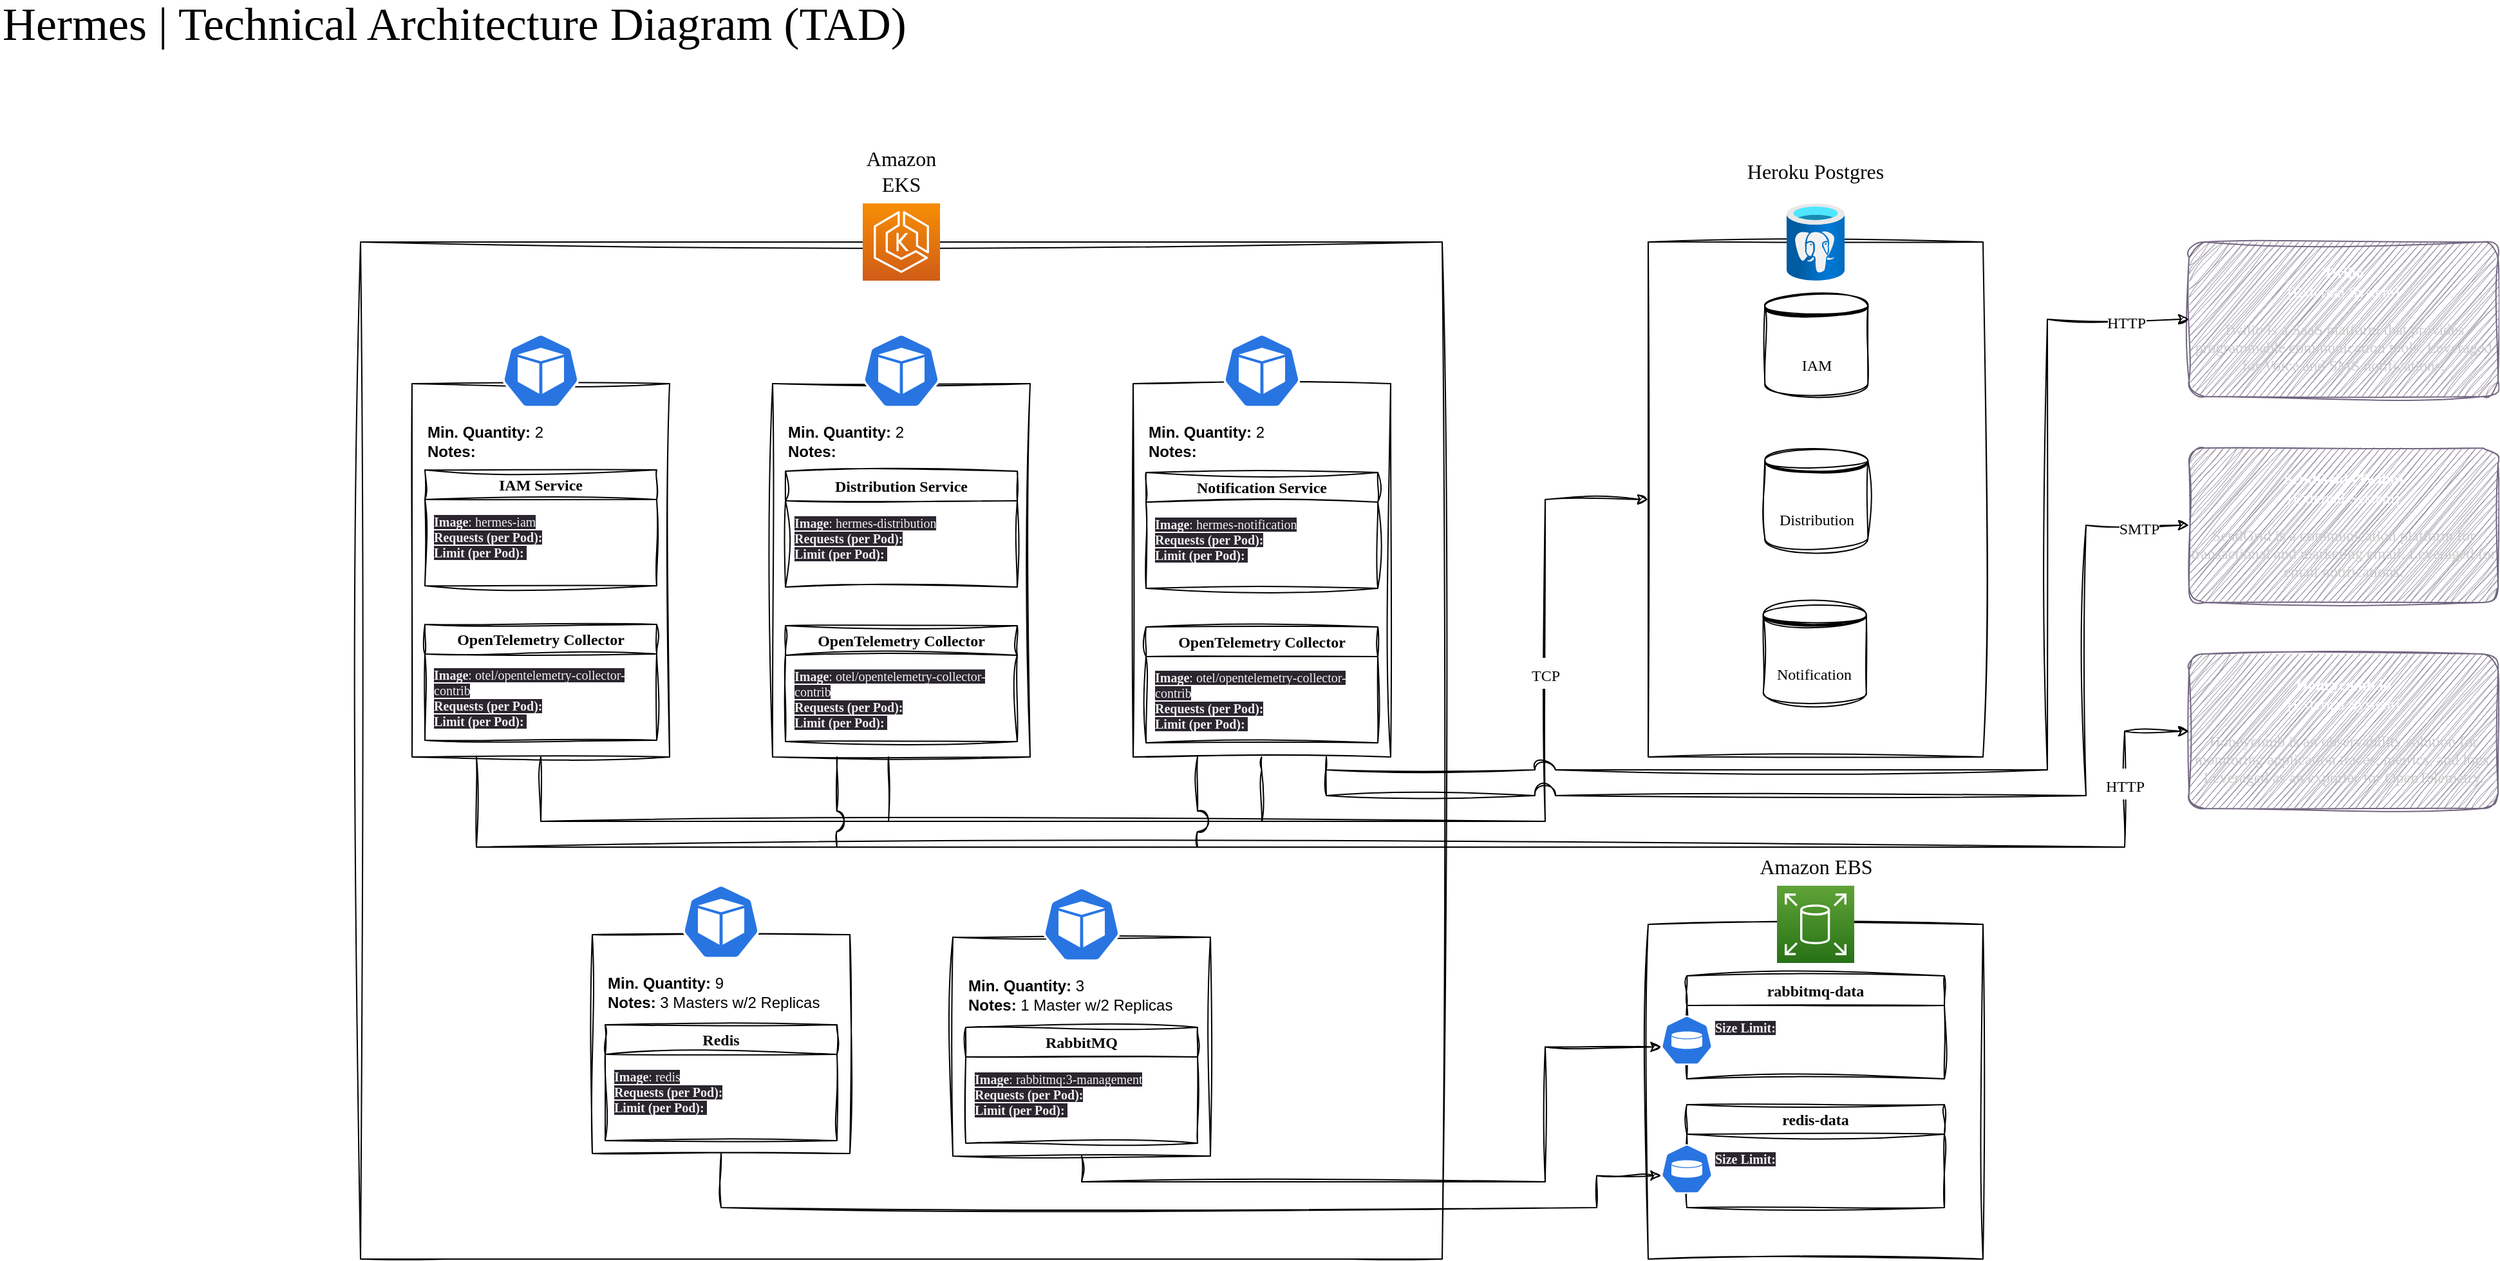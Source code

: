 <mxfile pages="4">
    <diagram id="2Gkv6FE4vdmPyi1bAJmb" name="Technical Architecture Diagram">
        <mxGraphModel dx="3256" dy="2376" grid="1" gridSize="10" guides="1" tooltips="1" connect="1" arrows="1" fold="1" page="0" pageScale="1" pageWidth="850" pageHeight="1100" math="0" shadow="0">
            <root>
                <mxCell id="0"/>
                <mxCell id="1" parent="0"/>
                <mxCell id="NNzQ9OLJEEIsdmaNe6ea-1" style="edgeStyle=orthogonalEdgeStyle;rounded=0;sketch=1;hachureGap=4;jiggle=2;curveFitting=1;orthogonalLoop=1;jettySize=auto;html=1;entryX=0;entryY=0.5;entryDx=0;entryDy=0;fontFamily=Architects Daughter;fontSource=https%3A%2F%2Ffonts.googleapis.com%2Fcss%3Ffamily%3DArchitects%2BDaughter;fontSize=16;jumpStyle=none;exitX=0.5;exitY=1;exitDx=0;exitDy=0;" parent="1" source="rXFEVGxpBX3mrXWGQERh-1" target="0QUQUSxnzIPQxBeECktE-9" edge="1">
                    <mxGeometry relative="1" as="geometry">
                        <Array as="points">
                            <mxPoint x="-380" y="-440"/>
                            <mxPoint x="400" y="-440"/>
                            <mxPoint x="400" y="-690"/>
                        </Array>
                    </mxGeometry>
                </mxCell>
                <mxCell id="SyOUftprS-1ujUattGmw-1" value="&lt;font style=&quot;font-size: 12px;&quot; data-font-src=&quot;https://fonts.googleapis.com/css?family=Fredericka+the+Great&quot; face=&quot;Fredericka the Great&quot;&gt;TCP&lt;/font&gt;" style="edgeLabel;html=1;align=center;verticalAlign=middle;resizable=0;points=[];fontSize=20;fontFamily=Architects Daughter;" parent="NNzQ9OLJEEIsdmaNe6ea-1" vertex="1" connectable="0">
                    <mxGeometry x="0.557" relative="1" as="geometry">
                        <mxPoint y="-43" as="offset"/>
                    </mxGeometry>
                </mxCell>
                <mxCell id="8IcqJ4b7CUZgraG8eevX-1" value="&lt;p style=&quot;line-height: 120%;&quot;&gt;&lt;font style=&quot;font-size: 36px;&quot; data-font-src=&quot;https://fonts.googleapis.com/css?family=Fredericka+the+Great&quot; face=&quot;Fredericka the Great&quot;&gt;Hermes | Technical Architecture Diagram (TAD)&lt;/font&gt;&lt;/p&gt;" style="text;html=1;strokeColor=none;fillColor=none;align=left;verticalAlign=middle;whiteSpace=wrap;rounded=0;sketch=1;curveFitting=1;jiggle=2;" parent="1" vertex="1">
                    <mxGeometry x="-800" y="-1070" width="840" height="30" as="geometry"/>
                </mxCell>
                <mxCell id="R06KgHXmFekiZf-aI9Lz-7" value="" style="swimlane;startSize=0;sketch=1;hachureGap=4;jiggle=2;curveFitting=1;fontFamily=Fredericka the Great;fontSource=https%3A%2F%2Ffonts.googleapis.com%2Fcss%3Ffamily%3DFredericka%2Bthe%2BGreat;fontSize=12;" parent="1" vertex="1">
                    <mxGeometry x="480" y="-360" width="260" height="260" as="geometry"/>
                </mxCell>
                <mxCell id="i1giE4otN1AqNgv2IZVR-5" value="rabbitmq-data" style="swimlane;whiteSpace=wrap;html=1;sketch=1;hachureGap=4;jiggle=2;curveFitting=1;fontFamily=Fredericka the Great;fontSource=https%3A%2F%2Ffonts.googleapis.com%2Fcss%3Ffamily%3DFredericka%2Bthe%2BGreat;fontSize=12;" parent="R06KgHXmFekiZf-aI9Lz-7" vertex="1">
                    <mxGeometry x="30" y="40" width="200" height="80" as="geometry"/>
                </mxCell>
                <mxCell id="i1giE4otN1AqNgv2IZVR-6" value="" style="sketch=0;html=1;dashed=0;whitespace=wrap;fillColor=#2875E2;strokeColor=#ffffff;points=[[0.005,0.63,0],[0.1,0.2,0],[0.9,0.2,0],[0.5,0,0],[0.995,0.63,0],[0.72,0.99,0],[0.5,1,0],[0.28,0.99,0]];verticalLabelPosition=bottom;align=center;verticalAlign=top;shape=mxgraph.kubernetes.icon;prIcon=pv;hachureGap=4;jiggle=2;curveFitting=1;fontFamily=Fredericka the Great;fontSource=https%3A%2F%2Ffonts.googleapis.com%2Fcss%3Ffamily%3DFredericka%2Bthe%2BGreat;fontSize=12;" parent="i1giE4otN1AqNgv2IZVR-5" vertex="1">
                    <mxGeometry x="-20" y="30" width="40" height="40" as="geometry"/>
                </mxCell>
                <mxCell id="gy6aoMb-qPWMpW-TZDe2-5" value="&lt;span style=&quot;color: rgb(240, 240, 240); font-family: &amp;quot;Fredericka the Great&amp;quot;; font-size: 10px; font-style: normal; font-variant-ligatures: normal; font-variant-caps: normal; letter-spacing: normal; orphans: 2; text-align: center; text-indent: 0px; text-transform: none; widows: 2; word-spacing: 0px; -webkit-text-stroke-width: 0px; background-color: rgb(42, 37, 47); text-decoration-thickness: initial; text-decoration-style: initial; text-decoration-color: initial; float: none; display: inline !important;&quot;&gt;&lt;b&gt;Size Limit:&lt;/b&gt;&lt;br&gt;&lt;/span&gt;" style="text;whiteSpace=wrap;html=1;fontSize=10;fontFamily=Fredericka the Great;" parent="i1giE4otN1AqNgv2IZVR-5" vertex="1">
                    <mxGeometry x="20" y="28" width="170" height="50" as="geometry"/>
                </mxCell>
                <mxCell id="i1giE4otN1AqNgv2IZVR-3" value="redis-data" style="swimlane;whiteSpace=wrap;html=1;sketch=1;hachureGap=4;jiggle=2;curveFitting=1;fontFamily=Fredericka the Great;fontSource=https%3A%2F%2Ffonts.googleapis.com%2Fcss%3Ffamily%3DFredericka%2Bthe%2BGreat;fontSize=12;" parent="R06KgHXmFekiZf-aI9Lz-7" vertex="1">
                    <mxGeometry x="30" y="140" width="200" height="80" as="geometry"/>
                </mxCell>
                <mxCell id="R06KgHXmFekiZf-aI9Lz-5" value="" style="sketch=0;html=1;dashed=0;whitespace=wrap;fillColor=#2875E2;strokeColor=#ffffff;points=[[0.005,0.63,0],[0.1,0.2,0],[0.9,0.2,0],[0.5,0,0],[0.995,0.63,0],[0.72,0.99,0],[0.5,1,0],[0.28,0.99,0]];verticalLabelPosition=bottom;align=center;verticalAlign=top;shape=mxgraph.kubernetes.icon;prIcon=pv;hachureGap=4;jiggle=2;curveFitting=1;fontFamily=Fredericka the Great;fontSource=https%3A%2F%2Ffonts.googleapis.com%2Fcss%3Ffamily%3DFredericka%2Bthe%2BGreat;fontSize=12;" parent="i1giE4otN1AqNgv2IZVR-3" vertex="1">
                    <mxGeometry x="-20" y="30" width="40" height="40" as="geometry"/>
                </mxCell>
                <mxCell id="gy6aoMb-qPWMpW-TZDe2-6" value="&lt;span style=&quot;color: rgb(240, 240, 240); font-family: &amp;quot;Fredericka the Great&amp;quot;; font-size: 10px; font-style: normal; font-variant-ligatures: normal; font-variant-caps: normal; letter-spacing: normal; orphans: 2; text-align: center; text-indent: 0px; text-transform: none; widows: 2; word-spacing: 0px; -webkit-text-stroke-width: 0px; background-color: rgb(42, 37, 47); text-decoration-thickness: initial; text-decoration-style: initial; text-decoration-color: initial; float: none; display: inline !important;&quot;&gt;&lt;b&gt;Size Limit:&lt;/b&gt;&lt;br&gt;&lt;/span&gt;" style="text;whiteSpace=wrap;html=1;fontSize=10;fontFamily=Fredericka the Great;" parent="i1giE4otN1AqNgv2IZVR-3" vertex="1">
                    <mxGeometry x="20" y="30" width="170" height="50" as="geometry"/>
                </mxCell>
                <mxCell id="kqC29MBsC0Qf9OlTLv6X-1" value="" style="sketch=0;points=[[0,0,0],[0.25,0,0],[0.5,0,0],[0.75,0,0],[1,0,0],[0,1,0],[0.25,1,0],[0.5,1,0],[0.75,1,0],[1,1,0],[0,0.25,0],[0,0.5,0],[0,0.75,0],[1,0.25,0],[1,0.5,0],[1,0.75,0]];outlineConnect=0;fontColor=#232F3E;gradientColor=#60A337;gradientDirection=north;fillColor=#277116;strokeColor=#ffffff;dashed=0;verticalLabelPosition=bottom;verticalAlign=top;align=center;html=1;fontSize=12;fontStyle=0;aspect=fixed;shape=mxgraph.aws4.resourceIcon;resIcon=mxgraph.aws4.elastic_block_store;hachureGap=4;jiggle=2;curveFitting=1;fontFamily=Architects Daughter;fontSource=https%3A%2F%2Ffonts.googleapis.com%2Fcss%3Ffamily%3DArchitects%2BDaughter;" vertex="1" parent="R06KgHXmFekiZf-aI9Lz-7">
                    <mxGeometry x="100" y="-30" width="60" height="60" as="geometry"/>
                </mxCell>
                <mxCell id="suA8VNGEdasBDE2If8Ii-1" value="" style="swimlane;startSize=0;sketch=1;hachureGap=4;jiggle=2;fillStyle=solid;curveFitting=1;fontFamily=Fredericka the Great;fontSource=https%3A%2F%2Ffonts.googleapis.com%2Fcss%3Ffamily%3DArchitects%2BDaughter;fontSize=10;fillColor=#1e1924;" parent="1" vertex="1">
                    <mxGeometry x="-520" y="-890" width="840" height="790" as="geometry"/>
                </mxCell>
                <mxCell id="cm-b-n5NSvO3BK_Ajimm-1" value="" style="sketch=0;points=[[0,0,0],[0.25,0,0],[0.5,0,0],[0.75,0,0],[1,0,0],[0,1,0],[0.25,1,0],[0.5,1,0],[0.75,1,0],[1,1,0],[0,0.25,0],[0,0.5,0],[0,0.75,0],[1,0.25,0],[1,0.5,0],[1,0.75,0]];outlineConnect=0;fontColor=#232F3E;gradientColor=#F78E04;gradientDirection=north;fillColor=#D05C17;strokeColor=#ffffff;dashed=0;verticalLabelPosition=bottom;verticalAlign=top;align=center;html=1;fontSize=12;fontStyle=0;aspect=fixed;shape=mxgraph.aws4.resourceIcon;resIcon=mxgraph.aws4.eks;hachureGap=4;jiggle=2;fillStyle=solid;curveFitting=1;fontFamily=Fredericka the Great;fontSource=https%3A%2F%2Ffonts.googleapis.com%2Fcss%3Ffamily%3DArchitects%2BDaughter;" parent="suA8VNGEdasBDE2If8Ii-1" vertex="1">
                    <mxGeometry x="390" y="-30" width="60" height="60" as="geometry"/>
                </mxCell>
                <mxCell id="rXFEVGxpBX3mrXWGQERh-1" value="" style="swimlane;startSize=0;sketch=1;hachureGap=4;jiggle=2;curveFitting=1;fontFamily=Fredericka the Great;fontSource=https%3A%2F%2Ffonts.googleapis.com%2Fcss%3Ffamily%3DFredericka%2Bthe%2BGreat;fontSize=12;" parent="suA8VNGEdasBDE2If8Ii-1" vertex="1">
                    <mxGeometry x="40" y="110" width="200" height="290" as="geometry">
                        <mxRectangle x="-400" y="-480" width="50" height="40" as="alternateBounds"/>
                    </mxGeometry>
                </mxCell>
                <mxCell id="rXFEVGxpBX3mrXWGQERh-2" value="" style="sketch=0;html=1;dashed=0;whitespace=wrap;fillColor=#2875E2;strokeColor=#ffffff;points=[[0.005,0.63,0],[0.1,0.2,0],[0.9,0.2,0],[0.5,0,0],[0.995,0.63,0],[0.72,0.99,0],[0.5,1,0],[0.28,0.99,0]];verticalLabelPosition=bottom;align=center;verticalAlign=top;shape=mxgraph.kubernetes.icon;prIcon=pod;hachureGap=4;jiggle=2;curveFitting=1;fontFamily=Fredericka the Great;fontSource=https%3A%2F%2Ffonts.googleapis.com%2Fcss%3Ffamily%3DFredericka%2Bthe%2BGreat;fontSize=12;" parent="rXFEVGxpBX3mrXWGQERh-1" vertex="1">
                    <mxGeometry x="70" y="-40" width="60" height="60" as="geometry"/>
                </mxCell>
                <mxCell id="rXFEVGxpBX3mrXWGQERh-3" value="IAM Service" style="swimlane;whiteSpace=wrap;html=1;sketch=1;hachureGap=4;jiggle=2;curveFitting=1;fontFamily=Fredericka the Great;fontSource=https%3A%2F%2Ffonts.googleapis.com%2Fcss%3Ffamily%3DFredericka%2Bthe%2BGreat;fontSize=12;" parent="rXFEVGxpBX3mrXWGQERh-1" vertex="1">
                    <mxGeometry x="10" y="67" width="180" height="90" as="geometry"/>
                </mxCell>
                <mxCell id="rXFEVGxpBX3mrXWGQERh-4" value="&lt;span style=&quot;color: rgb(240, 240, 240); font-family: &amp;quot;Fredericka the Great&amp;quot;; font-size: 10px; font-style: normal; font-variant-ligatures: normal; font-variant-caps: normal; letter-spacing: normal; orphans: 2; text-align: center; text-indent: 0px; text-transform: none; widows: 2; word-spacing: 0px; -webkit-text-stroke-width: 0px; background-color: rgb(42, 37, 47); text-decoration-thickness: initial; text-decoration-style: initial; text-decoration-color: initial; float: none; display: inline !important;&quot;&gt;&lt;b&gt;Image&lt;/b&gt;&lt;/span&gt;&lt;span style=&quot;color: rgb(240, 240, 240); font-family: &amp;quot;Fredericka the Great&amp;quot;; font-size: 10px; font-style: normal; font-variant-ligatures: normal; font-variant-caps: normal; font-weight: 400; letter-spacing: normal; orphans: 2; text-align: center; text-indent: 0px; text-transform: none; widows: 2; word-spacing: 0px; -webkit-text-stroke-width: 0px; background-color: rgb(42, 37, 47); text-decoration-thickness: initial; text-decoration-style: initial; text-decoration-color: initial; float: none; display: inline !important;&quot;&gt;: &lt;/span&gt;&lt;span style=&quot;color: rgb(240, 240, 240); font-family: &amp;quot;Fredericka the Great&amp;quot;; font-size: 10px; font-style: normal; font-variant-ligatures: normal; font-variant-caps: normal; letter-spacing: normal; orphans: 2; text-align: center; text-indent: 0px; text-transform: none; widows: 2; word-spacing: 0px; -webkit-text-stroke-width: 0px; background-color: rgb(42, 37, 47); text-decoration-thickness: initial; text-decoration-style: initial; text-decoration-color: initial; float: none; display: inline !important;&quot;&gt;hermes-iam&lt;br&gt;&lt;b&gt;Requests (per Pod):&lt;br&gt;Limit (per Pod):&lt;/b&gt;&amp;nbsp;&lt;br&gt;&lt;/span&gt;" style="text;whiteSpace=wrap;html=1;fontSize=10;fontFamily=Fredericka the Great;" parent="rXFEVGxpBX3mrXWGQERh-3" vertex="1">
                    <mxGeometry x="5" y="28" width="170" height="62" as="geometry"/>
                </mxCell>
                <mxCell id="rXFEVGxpBX3mrXWGQERh-5" value="OpenTelemetry Collector" style="swimlane;whiteSpace=wrap;html=1;sketch=1;hachureGap=4;jiggle=2;curveFitting=1;fontFamily=Fredericka the Great;fontSource=https%3A%2F%2Ffonts.googleapis.com%2Fcss%3Ffamily%3DFredericka%2Bthe%2BGreat;fontSize=12;" parent="rXFEVGxpBX3mrXWGQERh-1" vertex="1">
                    <mxGeometry x="10" y="187" width="180" height="90" as="geometry"/>
                </mxCell>
                <mxCell id="rXFEVGxpBX3mrXWGQERh-6" value="&lt;span style=&quot;color: rgb(240, 240, 240); font-family: &amp;quot;Fredericka the Great&amp;quot;; font-size: 10px; font-style: normal; font-variant-ligatures: normal; font-variant-caps: normal; letter-spacing: normal; orphans: 2; text-align: center; text-indent: 0px; text-transform: none; widows: 2; word-spacing: 0px; -webkit-text-stroke-width: 0px; background-color: rgb(42, 37, 47); text-decoration-thickness: initial; text-decoration-style: initial; text-decoration-color: initial; float: none; display: inline !important;&quot;&gt;&lt;b&gt;Image&lt;/b&gt;&lt;/span&gt;&lt;span style=&quot;color: rgb(240, 240, 240); font-family: &amp;quot;Fredericka the Great&amp;quot;; font-size: 10px; font-style: normal; font-variant-ligatures: normal; font-variant-caps: normal; font-weight: 400; letter-spacing: normal; orphans: 2; text-align: center; text-indent: 0px; text-transform: none; widows: 2; word-spacing: 0px; -webkit-text-stroke-width: 0px; background-color: rgb(42, 37, 47); text-decoration-thickness: initial; text-decoration-style: initial; text-decoration-color: initial; float: none; display: inline !important;&quot;&gt;: otel/opentelemetry-collector-contrib&lt;br&gt;&lt;b&gt;Requests (per Pod):&lt;br&gt;Limit (per Pod):&lt;/b&gt;&amp;nbsp;&lt;br&gt;&lt;/span&gt;" style="text;whiteSpace=wrap;html=1;fontSize=10;fontFamily=Fredericka the Great;" parent="rXFEVGxpBX3mrXWGQERh-5" vertex="1">
                    <mxGeometry x="5" y="27" width="170" height="50" as="geometry"/>
                </mxCell>
                <mxCell id="pq9LGL7NwERep_rb1M0k-1" value="&lt;b&gt;Min. Quantity:&amp;nbsp;&lt;/b&gt;2&lt;br&gt;&lt;b&gt;Notes:&amp;nbsp;&lt;/b&gt;" style="text;html=1;strokeColor=none;fillColor=none;align=left;verticalAlign=middle;whiteSpace=wrap;rounded=0;" parent="rXFEVGxpBX3mrXWGQERh-1" vertex="1">
                    <mxGeometry x="10" y="30" width="180" height="30" as="geometry"/>
                </mxCell>
                <mxCell id="NNzQ9OLJEEIsdmaNe6ea-4" style="edgeStyle=orthogonalEdgeStyle;rounded=0;sketch=1;hachureGap=4;jiggle=2;curveFitting=1;orthogonalLoop=1;jettySize=auto;html=1;exitX=0.25;exitY=1.005;exitDx=0;exitDy=0;fontFamily=Architects Daughter;fontSource=https%3A%2F%2Ffonts.googleapis.com%2Fcss%3Ffamily%3DArchitects%2BDaughter;fontSize=16;endArrow=none;endFill=0;exitPerimeter=0;" parent="suA8VNGEdasBDE2If8Ii-1" edge="1">
                    <mxGeometry relative="1" as="geometry">
                        <mxPoint x="410" y="450" as="targetPoint"/>
                        <mxPoint x="410" y="400.0" as="sourcePoint"/>
                    </mxGeometry>
                </mxCell>
                <mxCell id="bJvDz-lHlCBhiVpseZ4V-2" style="edgeStyle=orthogonalEdgeStyle;rounded=0;sketch=1;hachureGap=4;jiggle=2;curveFitting=1;orthogonalLoop=1;jettySize=auto;html=1;exitX=0.25;exitY=1;exitDx=0;exitDy=0;fontFamily=Architects Daughter;fontSource=https%3A%2F%2Ffonts.googleapis.com%2Fcss%3Ffamily%3DArchitects%2BDaughter;fontSize=16;endArrow=none;endFill=0;jumpStyle=arc;jumpSize=16;" parent="suA8VNGEdasBDE2If8Ii-1" source="suA8VNGEdasBDE2If8Ii-2" edge="1">
                    <mxGeometry relative="1" as="geometry">
                        <mxPoint x="369.737" y="470" as="targetPoint"/>
                    </mxGeometry>
                </mxCell>
                <mxCell id="suA8VNGEdasBDE2If8Ii-2" value="" style="swimlane;startSize=0;sketch=1;hachureGap=4;jiggle=2;curveFitting=1;fontFamily=Fredericka the Great;fontSource=https%3A%2F%2Ffonts.googleapis.com%2Fcss%3Ffamily%3DFredericka%2Bthe%2BGreat;fontSize=12;" parent="suA8VNGEdasBDE2If8Ii-1" vertex="1">
                    <mxGeometry x="320" y="110" width="200" height="290" as="geometry">
                        <mxRectangle x="-400" y="-480" width="50" height="40" as="alternateBounds"/>
                    </mxGeometry>
                </mxCell>
                <mxCell id="suA8VNGEdasBDE2If8Ii-3" value="" style="sketch=0;html=1;dashed=0;whitespace=wrap;fillColor=#2875E2;strokeColor=#ffffff;points=[[0.005,0.63,0],[0.1,0.2,0],[0.9,0.2,0],[0.5,0,0],[0.995,0.63,0],[0.72,0.99,0],[0.5,1,0],[0.28,0.99,0]];verticalLabelPosition=bottom;align=center;verticalAlign=top;shape=mxgraph.kubernetes.icon;prIcon=pod;hachureGap=4;jiggle=2;curveFitting=1;fontFamily=Fredericka the Great;fontSource=https%3A%2F%2Ffonts.googleapis.com%2Fcss%3Ffamily%3DFredericka%2Bthe%2BGreat;fontSize=12;" parent="suA8VNGEdasBDE2If8Ii-2" vertex="1">
                    <mxGeometry x="70" y="-40" width="60" height="60" as="geometry"/>
                </mxCell>
                <mxCell id="suA8VNGEdasBDE2If8Ii-4" value="Distribution Service" style="swimlane;whiteSpace=wrap;html=1;sketch=1;hachureGap=4;jiggle=2;curveFitting=1;fontFamily=Fredericka the Great;fontSource=https%3A%2F%2Ffonts.googleapis.com%2Fcss%3Ffamily%3DFredericka%2Bthe%2BGreat;fontSize=12;" parent="suA8VNGEdasBDE2If8Ii-2" vertex="1">
                    <mxGeometry x="10" y="68" width="180" height="90" as="geometry"/>
                </mxCell>
                <mxCell id="suA8VNGEdasBDE2If8Ii-5" value="&lt;span style=&quot;color: rgb(240, 240, 240); font-family: &amp;quot;Fredericka the Great&amp;quot;; font-size: 10px; font-style: normal; font-variant-ligatures: normal; font-variant-caps: normal; letter-spacing: normal; orphans: 2; text-align: center; text-indent: 0px; text-transform: none; widows: 2; word-spacing: 0px; -webkit-text-stroke-width: 0px; background-color: rgb(42, 37, 47); text-decoration-thickness: initial; text-decoration-style: initial; text-decoration-color: initial; float: none; display: inline !important;&quot;&gt;&lt;b&gt;Image&lt;/b&gt;&lt;/span&gt;&lt;span style=&quot;color: rgb(240, 240, 240); font-family: &amp;quot;Fredericka the Great&amp;quot;; font-size: 10px; font-style: normal; font-variant-ligatures: normal; font-variant-caps: normal; font-weight: 400; letter-spacing: normal; orphans: 2; text-align: center; text-indent: 0px; text-transform: none; widows: 2; word-spacing: 0px; -webkit-text-stroke-width: 0px; background-color: rgb(42, 37, 47); text-decoration-thickness: initial; text-decoration-style: initial; text-decoration-color: initial; float: none; display: inline !important;&quot;&gt;: &lt;/span&gt;&lt;span style=&quot;color: rgb(240, 240, 240); font-family: &amp;quot;Fredericka the Great&amp;quot;; font-size: 10px; font-style: normal; font-variant-ligatures: normal; font-variant-caps: normal; letter-spacing: normal; orphans: 2; text-align: center; text-indent: 0px; text-transform: none; widows: 2; word-spacing: 0px; -webkit-text-stroke-width: 0px; background-color: rgb(42, 37, 47); text-decoration-thickness: initial; text-decoration-style: initial; text-decoration-color: initial; float: none; display: inline !important;&quot;&gt;hermes-distribution&lt;br&gt;&lt;b&gt;Requests (per Pod):&lt;br&gt;Limit (per Pod):&lt;/b&gt;&amp;nbsp;&lt;br&gt;&lt;/span&gt;" style="text;whiteSpace=wrap;html=1;fontSize=10;fontFamily=Fredericka the Great;" parent="suA8VNGEdasBDE2If8Ii-4" vertex="1">
                    <mxGeometry x="5" y="28" width="170" height="62" as="geometry"/>
                </mxCell>
                <mxCell id="suA8VNGEdasBDE2If8Ii-6" value="OpenTelemetry Collector" style="swimlane;whiteSpace=wrap;html=1;sketch=1;hachureGap=4;jiggle=2;curveFitting=1;fontFamily=Fredericka the Great;fontSource=https%3A%2F%2Ffonts.googleapis.com%2Fcss%3Ffamily%3DFredericka%2Bthe%2BGreat;fontSize=12;" parent="suA8VNGEdasBDE2If8Ii-2" vertex="1">
                    <mxGeometry x="10" y="188" width="180" height="90" as="geometry"/>
                </mxCell>
                <mxCell id="suA8VNGEdasBDE2If8Ii-7" value="&lt;span style=&quot;color: rgb(240, 240, 240); font-family: &amp;quot;Fredericka the Great&amp;quot;; font-size: 10px; font-style: normal; font-variant-ligatures: normal; font-variant-caps: normal; letter-spacing: normal; orphans: 2; text-align: center; text-indent: 0px; text-transform: none; widows: 2; word-spacing: 0px; -webkit-text-stroke-width: 0px; background-color: rgb(42, 37, 47); text-decoration-thickness: initial; text-decoration-style: initial; text-decoration-color: initial; float: none; display: inline !important;&quot;&gt;&lt;b&gt;Image&lt;/b&gt;&lt;/span&gt;&lt;span style=&quot;color: rgb(240, 240, 240); font-family: &amp;quot;Fredericka the Great&amp;quot;; font-size: 10px; font-style: normal; font-variant-ligatures: normal; font-variant-caps: normal; font-weight: 400; letter-spacing: normal; orphans: 2; text-align: center; text-indent: 0px; text-transform: none; widows: 2; word-spacing: 0px; -webkit-text-stroke-width: 0px; background-color: rgb(42, 37, 47); text-decoration-thickness: initial; text-decoration-style: initial; text-decoration-color: initial; float: none; display: inline !important;&quot;&gt;: otel/opentelemetry-collector-contrib&lt;br&gt;&lt;b&gt;Requests (per Pod):&lt;br&gt;Limit (per Pod):&lt;/b&gt;&amp;nbsp;&lt;br&gt;&lt;/span&gt;" style="text;whiteSpace=wrap;html=1;fontSize=10;fontFamily=Fredericka the Great;" parent="suA8VNGEdasBDE2If8Ii-6" vertex="1">
                    <mxGeometry x="5" y="27" width="170" height="50" as="geometry"/>
                </mxCell>
                <mxCell id="pq9LGL7NwERep_rb1M0k-2" value="&lt;b&gt;Min. Quantity:&amp;nbsp;&lt;/b&gt;2&lt;br&gt;&lt;b&gt;Notes:&amp;nbsp;&lt;/b&gt;" style="text;html=1;strokeColor=none;fillColor=none;align=left;verticalAlign=middle;whiteSpace=wrap;rounded=0;" parent="suA8VNGEdasBDE2If8Ii-2" vertex="1">
                    <mxGeometry x="10" y="30" width="180" height="30" as="geometry"/>
                </mxCell>
                <mxCell id="NNzQ9OLJEEIsdmaNe6ea-5" style="edgeStyle=orthogonalEdgeStyle;rounded=0;sketch=1;hachureGap=4;jiggle=2;curveFitting=1;orthogonalLoop=1;jettySize=auto;html=1;exitX=0.25;exitY=1;exitDx=0;exitDy=0;fontFamily=Architects Daughter;fontSource=https%3A%2F%2Ffonts.googleapis.com%2Fcss%3Ffamily%3DArchitects%2BDaughter;fontSize=16;endArrow=none;endFill=0;" parent="suA8VNGEdasBDE2If8Ii-1" edge="1">
                    <mxGeometry relative="1" as="geometry">
                        <mxPoint x="700" y="450" as="targetPoint"/>
                        <mxPoint x="699.75" y="400" as="sourcePoint"/>
                        <Array as="points">
                            <mxPoint x="700" y="410"/>
                            <mxPoint x="700" y="410"/>
                        </Array>
                    </mxGeometry>
                </mxCell>
                <mxCell id="bJvDz-lHlCBhiVpseZ4V-3" style="edgeStyle=orthogonalEdgeStyle;rounded=0;sketch=1;hachureGap=4;jiggle=2;curveFitting=1;orthogonalLoop=1;jettySize=auto;html=1;exitX=0.25;exitY=1;exitDx=0;exitDy=0;fontFamily=Architects Daughter;fontSource=https%3A%2F%2Ffonts.googleapis.com%2Fcss%3Ffamily%3DArchitects%2BDaughter;fontSize=16;endArrow=none;endFill=0;jumpStyle=arc;jumpSize=16;" parent="suA8VNGEdasBDE2If8Ii-1" source="suA8VNGEdasBDE2If8Ii-8" edge="1">
                    <mxGeometry relative="1" as="geometry">
                        <mxPoint x="650.043" y="470" as="targetPoint"/>
                    </mxGeometry>
                </mxCell>
                <mxCell id="suA8VNGEdasBDE2If8Ii-8" value="" style="swimlane;startSize=0;sketch=1;hachureGap=4;jiggle=2;curveFitting=1;fontFamily=Fredericka the Great;fontSource=https%3A%2F%2Ffonts.googleapis.com%2Fcss%3Ffamily%3DFredericka%2Bthe%2BGreat;fontSize=12;" parent="suA8VNGEdasBDE2If8Ii-1" vertex="1">
                    <mxGeometry x="600" y="110" width="200" height="290" as="geometry">
                        <mxRectangle x="-400" y="-480" width="50" height="40" as="alternateBounds"/>
                    </mxGeometry>
                </mxCell>
                <mxCell id="suA8VNGEdasBDE2If8Ii-9" value="" style="sketch=0;html=1;dashed=0;whitespace=wrap;fillColor=#2875E2;strokeColor=#ffffff;points=[[0.005,0.63,0],[0.1,0.2,0],[0.9,0.2,0],[0.5,0,0],[0.995,0.63,0],[0.72,0.99,0],[0.5,1,0],[0.28,0.99,0]];verticalLabelPosition=bottom;align=center;verticalAlign=top;shape=mxgraph.kubernetes.icon;prIcon=pod;hachureGap=4;jiggle=2;curveFitting=1;fontFamily=Fredericka the Great;fontSource=https%3A%2F%2Ffonts.googleapis.com%2Fcss%3Ffamily%3DFredericka%2Bthe%2BGreat;fontSize=12;" parent="suA8VNGEdasBDE2If8Ii-8" vertex="1">
                    <mxGeometry x="70" y="-40" width="60" height="60" as="geometry"/>
                </mxCell>
                <mxCell id="suA8VNGEdasBDE2If8Ii-10" value="Notification Service" style="swimlane;whiteSpace=wrap;html=1;sketch=1;hachureGap=4;jiggle=2;curveFitting=1;fontFamily=Fredericka the Great;fontSource=https%3A%2F%2Ffonts.googleapis.com%2Fcss%3Ffamily%3DFredericka%2Bthe%2BGreat;fontSize=12;" parent="suA8VNGEdasBDE2If8Ii-8" vertex="1">
                    <mxGeometry x="10" y="69" width="180" height="90" as="geometry"/>
                </mxCell>
                <mxCell id="suA8VNGEdasBDE2If8Ii-11" value="&lt;span style=&quot;color: rgb(240, 240, 240); font-family: &amp;quot;Fredericka the Great&amp;quot;; font-size: 10px; font-style: normal; font-variant-ligatures: normal; font-variant-caps: normal; letter-spacing: normal; orphans: 2; text-align: center; text-indent: 0px; text-transform: none; widows: 2; word-spacing: 0px; -webkit-text-stroke-width: 0px; background-color: rgb(42, 37, 47); text-decoration-thickness: initial; text-decoration-style: initial; text-decoration-color: initial; float: none; display: inline !important;&quot;&gt;&lt;b&gt;Image&lt;/b&gt;&lt;/span&gt;&lt;span style=&quot;color: rgb(240, 240, 240); font-family: &amp;quot;Fredericka the Great&amp;quot;; font-size: 10px; font-style: normal; font-variant-ligatures: normal; font-variant-caps: normal; font-weight: 400; letter-spacing: normal; orphans: 2; text-align: center; text-indent: 0px; text-transform: none; widows: 2; word-spacing: 0px; -webkit-text-stroke-width: 0px; background-color: rgb(42, 37, 47); text-decoration-thickness: initial; text-decoration-style: initial; text-decoration-color: initial; float: none; display: inline !important;&quot;&gt;: &lt;/span&gt;&lt;span style=&quot;color: rgb(240, 240, 240); font-family: &amp;quot;Fredericka the Great&amp;quot;; font-size: 10px; font-style: normal; font-variant-ligatures: normal; font-variant-caps: normal; letter-spacing: normal; orphans: 2; text-align: center; text-indent: 0px; text-transform: none; widows: 2; word-spacing: 0px; -webkit-text-stroke-width: 0px; background-color: rgb(42, 37, 47); text-decoration-thickness: initial; text-decoration-style: initial; text-decoration-color: initial; float: none; display: inline !important;&quot;&gt;hermes-notification&lt;br&gt;&lt;b&gt;Requests (per Pod):&lt;br&gt;Limit (per Pod):&lt;/b&gt;&amp;nbsp;&lt;br&gt;&lt;/span&gt;" style="text;whiteSpace=wrap;html=1;fontSize=10;fontFamily=Fredericka the Great;" parent="suA8VNGEdasBDE2If8Ii-10" vertex="1">
                    <mxGeometry x="5" y="28" width="170" height="62" as="geometry"/>
                </mxCell>
                <mxCell id="suA8VNGEdasBDE2If8Ii-12" value="OpenTelemetry Collector" style="swimlane;whiteSpace=wrap;html=1;sketch=1;hachureGap=4;jiggle=2;curveFitting=1;fontFamily=Fredericka the Great;fontSource=https%3A%2F%2Ffonts.googleapis.com%2Fcss%3Ffamily%3DFredericka%2Bthe%2BGreat;fontSize=12;" parent="suA8VNGEdasBDE2If8Ii-8" vertex="1">
                    <mxGeometry x="10" y="189" width="180" height="90" as="geometry"/>
                </mxCell>
                <mxCell id="suA8VNGEdasBDE2If8Ii-13" value="&lt;span style=&quot;color: rgb(240, 240, 240); font-family: &amp;quot;Fredericka the Great&amp;quot;; font-size: 10px; font-style: normal; font-variant-ligatures: normal; font-variant-caps: normal; letter-spacing: normal; orphans: 2; text-align: center; text-indent: 0px; text-transform: none; widows: 2; word-spacing: 0px; -webkit-text-stroke-width: 0px; background-color: rgb(42, 37, 47); text-decoration-thickness: initial; text-decoration-style: initial; text-decoration-color: initial; float: none; display: inline !important;&quot;&gt;&lt;b&gt;Image&lt;/b&gt;&lt;/span&gt;&lt;span style=&quot;color: rgb(240, 240, 240); font-family: &amp;quot;Fredericka the Great&amp;quot;; font-size: 10px; font-style: normal; font-variant-ligatures: normal; font-variant-caps: normal; font-weight: 400; letter-spacing: normal; orphans: 2; text-align: center; text-indent: 0px; text-transform: none; widows: 2; word-spacing: 0px; -webkit-text-stroke-width: 0px; background-color: rgb(42, 37, 47); text-decoration-thickness: initial; text-decoration-style: initial; text-decoration-color: initial; float: none; display: inline !important;&quot;&gt;: otel/opentelemetry-collector-contrib&lt;br&gt;&lt;b&gt;Requests (per Pod):&lt;br&gt;Limit (per Pod):&lt;/b&gt;&amp;nbsp;&lt;br&gt;&lt;/span&gt;" style="text;whiteSpace=wrap;html=1;fontSize=10;fontFamily=Fredericka the Great;" parent="suA8VNGEdasBDE2If8Ii-12" vertex="1">
                    <mxGeometry x="5" y="27" width="170" height="50" as="geometry"/>
                </mxCell>
                <mxCell id="pq9LGL7NwERep_rb1M0k-3" value="&lt;b&gt;Min. Quantity:&amp;nbsp;&lt;/b&gt;2&lt;br&gt;&lt;b&gt;Notes:&amp;nbsp;&lt;/b&gt;" style="text;html=1;strokeColor=none;fillColor=none;align=left;verticalAlign=middle;whiteSpace=wrap;rounded=0;" parent="suA8VNGEdasBDE2If8Ii-8" vertex="1">
                    <mxGeometry x="10" y="30" width="180" height="30" as="geometry"/>
                </mxCell>
                <mxCell id="qSy9Eax574gts2crhAB1-1" value="" style="swimlane;startSize=0;sketch=1;hachureGap=4;jiggle=2;curveFitting=1;fontFamily=Fredericka the Great;fontSource=https%3A%2F%2Ffonts.googleapis.com%2Fcss%3Ffamily%3DFredericka%2Bthe%2BGreat;fontSize=12;" parent="suA8VNGEdasBDE2If8Ii-1" vertex="1">
                    <mxGeometry x="180" y="538" width="200" height="170" as="geometry">
                        <mxRectangle x="-400" y="-480" width="50" height="40" as="alternateBounds"/>
                    </mxGeometry>
                </mxCell>
                <mxCell id="qSy9Eax574gts2crhAB1-2" value="" style="sketch=0;html=1;dashed=0;whitespace=wrap;fillColor=#2875E2;strokeColor=#ffffff;points=[[0.005,0.63,0],[0.1,0.2,0],[0.9,0.2,0],[0.5,0,0],[0.995,0.63,0],[0.72,0.99,0],[0.5,1,0],[0.28,0.99,0]];verticalLabelPosition=bottom;align=center;verticalAlign=top;shape=mxgraph.kubernetes.icon;prIcon=pod;hachureGap=4;jiggle=2;curveFitting=1;fontFamily=Fredericka the Great;fontSource=https%3A%2F%2Ffonts.googleapis.com%2Fcss%3Ffamily%3DFredericka%2Bthe%2BGreat;fontSize=12;" parent="qSy9Eax574gts2crhAB1-1" vertex="1">
                    <mxGeometry x="70" y="-40" width="60" height="60" as="geometry"/>
                </mxCell>
                <mxCell id="qSy9Eax574gts2crhAB1-3" value="Redis" style="swimlane;whiteSpace=wrap;html=1;sketch=1;hachureGap=4;jiggle=2;curveFitting=1;fontFamily=Fredericka the Great;fontSource=https%3A%2F%2Ffonts.googleapis.com%2Fcss%3Ffamily%3DFredericka%2Bthe%2BGreat;fontSize=12;" parent="qSy9Eax574gts2crhAB1-1" vertex="1">
                    <mxGeometry x="10" y="70" width="180" height="90" as="geometry"/>
                </mxCell>
                <mxCell id="qSy9Eax574gts2crhAB1-4" value="&lt;span style=&quot;color: rgb(240, 240, 240); font-family: &amp;quot;Fredericka the Great&amp;quot;; font-size: 10px; font-style: normal; font-variant-ligatures: normal; font-variant-caps: normal; letter-spacing: normal; orphans: 2; text-align: center; text-indent: 0px; text-transform: none; widows: 2; word-spacing: 0px; -webkit-text-stroke-width: 0px; background-color: rgb(42, 37, 47); text-decoration-thickness: initial; text-decoration-style: initial; text-decoration-color: initial; float: none; display: inline !important;&quot;&gt;&lt;b&gt;Image&lt;/b&gt;&lt;/span&gt;&lt;span style=&quot;color: rgb(240, 240, 240); font-family: &amp;quot;Fredericka the Great&amp;quot;; font-size: 10px; font-style: normal; font-variant-ligatures: normal; font-variant-caps: normal; font-weight: 400; letter-spacing: normal; orphans: 2; text-align: center; text-indent: 0px; text-transform: none; widows: 2; word-spacing: 0px; -webkit-text-stroke-width: 0px; background-color: rgb(42, 37, 47); text-decoration-thickness: initial; text-decoration-style: initial; text-decoration-color: initial; float: none; display: inline !important;&quot;&gt;: &lt;/span&gt;&lt;span style=&quot;color: rgb(240, 240, 240); font-family: &amp;quot;Fredericka the Great&amp;quot;; font-size: 10px; font-style: normal; font-variant-ligatures: normal; font-variant-caps: normal; letter-spacing: normal; orphans: 2; text-align: center; text-indent: 0px; text-transform: none; widows: 2; word-spacing: 0px; -webkit-text-stroke-width: 0px; background-color: rgb(42, 37, 47); text-decoration-thickness: initial; text-decoration-style: initial; text-decoration-color: initial; float: none; display: inline !important;&quot;&gt;redis&lt;br&gt;&lt;b&gt;Requests (per Pod):&lt;br&gt;Limit (per Pod):&lt;/b&gt;&amp;nbsp;&lt;br&gt;&lt;/span&gt;" style="text;whiteSpace=wrap;html=1;fontSize=10;fontFamily=Fredericka the Great;" parent="qSy9Eax574gts2crhAB1-3" vertex="1">
                    <mxGeometry x="5" y="28" width="170" height="62" as="geometry"/>
                </mxCell>
                <mxCell id="pq9LGL7NwERep_rb1M0k-4" value="&lt;b&gt;Min. Quantity: &lt;/b&gt;9&lt;br&gt;&lt;b&gt;Notes: &lt;/b&gt;3 Masters w/2 Replicas" style="text;html=1;strokeColor=none;fillColor=none;align=left;verticalAlign=middle;whiteSpace=wrap;rounded=0;" parent="qSy9Eax574gts2crhAB1-1" vertex="1">
                    <mxGeometry x="10" y="30" width="180" height="30" as="geometry"/>
                </mxCell>
                <mxCell id="qSy9Eax574gts2crhAB1-7" value="" style="swimlane;startSize=0;sketch=1;hachureGap=4;jiggle=2;curveFitting=1;fontFamily=Fredericka the Great;fontSource=https%3A%2F%2Ffonts.googleapis.com%2Fcss%3Ffamily%3DFredericka%2Bthe%2BGreat;fontSize=12;" parent="suA8VNGEdasBDE2If8Ii-1" vertex="1">
                    <mxGeometry x="460" y="540" width="200" height="170" as="geometry">
                        <mxRectangle x="-400" y="-480" width="50" height="40" as="alternateBounds"/>
                    </mxGeometry>
                </mxCell>
                <mxCell id="qSy9Eax574gts2crhAB1-8" value="" style="sketch=0;html=1;dashed=0;whitespace=wrap;fillColor=#2875E2;strokeColor=#ffffff;points=[[0.005,0.63,0],[0.1,0.2,0],[0.9,0.2,0],[0.5,0,0],[0.995,0.63,0],[0.72,0.99,0],[0.5,1,0],[0.28,0.99,0]];verticalLabelPosition=bottom;align=center;verticalAlign=top;shape=mxgraph.kubernetes.icon;prIcon=pod;hachureGap=4;jiggle=2;curveFitting=1;fontFamily=Fredericka the Great;fontSource=https%3A%2F%2Ffonts.googleapis.com%2Fcss%3Ffamily%3DFredericka%2Bthe%2BGreat;fontSize=12;" parent="qSy9Eax574gts2crhAB1-7" vertex="1">
                    <mxGeometry x="70" y="-40" width="60" height="60" as="geometry"/>
                </mxCell>
                <mxCell id="qSy9Eax574gts2crhAB1-9" value="RabbitMQ" style="swimlane;whiteSpace=wrap;html=1;sketch=1;hachureGap=4;jiggle=2;curveFitting=1;fontFamily=Fredericka the Great;fontSource=https%3A%2F%2Ffonts.googleapis.com%2Fcss%3Ffamily%3DFredericka%2Bthe%2BGreat;fontSize=12;" parent="qSy9Eax574gts2crhAB1-7" vertex="1">
                    <mxGeometry x="10" y="70" width="180" height="90" as="geometry"/>
                </mxCell>
                <mxCell id="qSy9Eax574gts2crhAB1-10" value="&lt;span style=&quot;color: rgb(240, 240, 240); font-family: &amp;quot;Fredericka the Great&amp;quot;; font-size: 10px; font-style: normal; font-variant-ligatures: normal; font-variant-caps: normal; letter-spacing: normal; orphans: 2; text-align: center; text-indent: 0px; text-transform: none; widows: 2; word-spacing: 0px; -webkit-text-stroke-width: 0px; background-color: rgb(42, 37, 47); text-decoration-thickness: initial; text-decoration-style: initial; text-decoration-color: initial; float: none; display: inline !important;&quot;&gt;&lt;b&gt;Image&lt;/b&gt;&lt;/span&gt;&lt;span style=&quot;color: rgb(240, 240, 240); font-family: &amp;quot;Fredericka the Great&amp;quot;; font-size: 10px; font-style: normal; font-variant-ligatures: normal; font-variant-caps: normal; font-weight: 400; letter-spacing: normal; orphans: 2; text-align: center; text-indent: 0px; text-transform: none; widows: 2; word-spacing: 0px; -webkit-text-stroke-width: 0px; background-color: rgb(42, 37, 47); text-decoration-thickness: initial; text-decoration-style: initial; text-decoration-color: initial; float: none; display: inline !important;&quot;&gt;: &lt;/span&gt;&lt;span style=&quot;color: rgb(240, 240, 240); font-family: &amp;quot;Fredericka the Great&amp;quot;; font-size: 10px; font-style: normal; font-variant-ligatures: normal; font-variant-caps: normal; letter-spacing: normal; orphans: 2; text-align: center; text-indent: 0px; text-transform: none; widows: 2; word-spacing: 0px; -webkit-text-stroke-width: 0px; background-color: rgb(42, 37, 47); text-decoration-thickness: initial; text-decoration-style: initial; text-decoration-color: initial; float: none; display: inline !important;&quot;&gt;rabbitmq:3-management&lt;br&gt;&lt;b&gt;Requests (per Pod):&lt;br&gt;Limit (per Pod):&lt;/b&gt;&amp;nbsp;&lt;br&gt;&lt;/span&gt;" style="text;whiteSpace=wrap;html=1;fontSize=10;fontFamily=Fredericka the Great;" parent="qSy9Eax574gts2crhAB1-9" vertex="1">
                    <mxGeometry x="5" y="28" width="170" height="62" as="geometry"/>
                </mxCell>
                <mxCell id="pq9LGL7NwERep_rb1M0k-5" value="&lt;b&gt;Min. Quantity: &lt;/b&gt;3&lt;br&gt;&lt;b&gt;Notes: &lt;/b&gt;1 Master w/2 Replicas" style="text;html=1;strokeColor=none;fillColor=none;align=left;verticalAlign=middle;whiteSpace=wrap;rounded=0;" parent="qSy9Eax574gts2crhAB1-7" vertex="1">
                    <mxGeometry x="10" y="30" width="180" height="30" as="geometry"/>
                </mxCell>
                <mxCell id="0QUQUSxnzIPQxBeECktE-4" value="&lt;font style=&quot;font-size: 16px;&quot; data-font-src=&quot;https://fonts.googleapis.com/css?family=Architects+Daughter&quot; face=&quot;Fredericka the Great&quot;&gt;Amazon EKS&lt;/font&gt;" style="text;html=1;strokeColor=none;fillColor=none;align=center;verticalAlign=middle;whiteSpace=wrap;rounded=0;" parent="1" vertex="1">
                    <mxGeometry x="-130" y="-960" width="60" height="30" as="geometry"/>
                </mxCell>
                <mxCell id="0QUQUSxnzIPQxBeECktE-6" value="&lt;font style=&quot;font-size: 16px;&quot; data-font-src=&quot;https://fonts.googleapis.com/css?family=Architects+Daughter&quot; face=&quot;Fredericka the Great&quot;&gt;Heroku Postgres&lt;/font&gt;" style="text;html=1;strokeColor=none;fillColor=none;align=center;verticalAlign=middle;whiteSpace=wrap;rounded=0;" parent="1" vertex="1">
                    <mxGeometry x="536.25" y="-960" width="147.5" height="30" as="geometry"/>
                </mxCell>
                <mxCell id="0QUQUSxnzIPQxBeECktE-9" value="" style="swimlane;startSize=0;sketch=1;hachureGap=4;jiggle=2;curveFitting=1;fontFamily=Architects Daughter;fontSource=https%3A%2F%2Ffonts.googleapis.com%2Fcss%3Ffamily%3DArchitects%2BDaughter;fontSize=20;" parent="1" vertex="1">
                    <mxGeometry x="480" y="-890" width="260" height="400" as="geometry"/>
                </mxCell>
                <mxCell id="0QUQUSxnzIPQxBeECktE-8" value="" style="image;aspect=fixed;html=1;points=[];align=center;fontSize=12;image=img/lib/azure2/databases/Azure_Database_PostgreSQL_Server.svg;sketch=1;hachureGap=4;jiggle=2;curveFitting=1;fontFamily=Architects Daughter;fontSource=https%3A%2F%2Ffonts.googleapis.com%2Fcss%3Ffamily%3DArchitects%2BDaughter;" parent="0QUQUSxnzIPQxBeECktE-9" vertex="1">
                    <mxGeometry x="107.5" y="-30" width="45" height="60" as="geometry"/>
                </mxCell>
                <mxCell id="NGfV-AMt1aqJM2Tm3l30-2" value="&lt;font style=&quot;font-size: 12px;&quot; data-font-src=&quot;https://fonts.googleapis.com/css?family=Fredericka+the+Great&quot; face=&quot;Fredericka the Great&quot;&gt;IAM&lt;/font&gt;" style="shape=datastore;whiteSpace=wrap;html=1;sketch=1;hachureGap=4;jiggle=2;curveFitting=1;fontFamily=Architects Daughter;fontSource=https%3A%2F%2Ffonts.googleapis.com%2Fcss%3Ffamily%3DArchitects%2BDaughter;fontSize=20;" parent="0QUQUSxnzIPQxBeECktE-9" vertex="1">
                    <mxGeometry x="90.63" y="40" width="80" height="80" as="geometry"/>
                </mxCell>
                <mxCell id="NGfV-AMt1aqJM2Tm3l30-1" value="&lt;font style=&quot;font-size: 12px;&quot; data-font-src=&quot;https://fonts.googleapis.com/css?family=Fredericka+the+Great&quot; face=&quot;Fredericka the Great&quot;&gt;Distribution&lt;/font&gt;" style="shape=datastore;whiteSpace=wrap;html=1;sketch=1;hachureGap=4;jiggle=2;curveFitting=1;fontFamily=Architects Daughter;fontSource=https%3A%2F%2Ffonts.googleapis.com%2Fcss%3Ffamily%3DArchitects%2BDaughter;fontSize=20;" parent="0QUQUSxnzIPQxBeECktE-9" vertex="1">
                    <mxGeometry x="90.63" y="160" width="80" height="80" as="geometry"/>
                </mxCell>
                <mxCell id="P0qU1B9UWuX9Q7G-aFZV-1" value="&lt;font style=&quot;font-size: 12px;&quot; data-font-src=&quot;https://fonts.googleapis.com/css?family=Fredericka+the+Great&quot; face=&quot;Fredericka the Great&quot;&gt;Notification&lt;/font&gt;" style="shape=datastore;whiteSpace=wrap;html=1;sketch=1;hachureGap=4;jiggle=2;curveFitting=1;fontFamily=Architects Daughter;fontSource=https%3A%2F%2Ffonts.googleapis.com%2Fcss%3Ffamily%3DArchitects%2BDaughter;fontSize=20;" parent="0QUQUSxnzIPQxBeECktE-9" vertex="1">
                    <mxGeometry x="89.38" y="280" width="80" height="80" as="geometry"/>
                </mxCell>
                <object placeholders="1" c4Name="Twilio" c4Type="External System" c4Description="Twilio is a SaaS platform that provides programmable communication tools. Leveraged for Voice and SMS notifications." label="&lt;font style=&quot;font-size: 12px;&quot;&gt;&lt;b style=&quot;font-size: 12px;&quot;&gt;%c4Name%&lt;/b&gt;&lt;/font&gt;&lt;div style=&quot;font-size: 12px;&quot;&gt;[%c4Type%]&lt;/div&gt;&lt;br style=&quot;font-size: 12px;&quot;&gt;&lt;div style=&quot;font-size: 12px;&quot;&gt;&lt;font style=&quot;font-size: 12px;&quot;&gt;&lt;font color=&quot;#cccccc&quot; style=&quot;font-size: 12px;&quot;&gt;%c4Description%&lt;/font&gt;&lt;/font&gt;&lt;/div&gt;" id="jY7RLLlzc5Jy39wPuj26-1">
                    <mxCell style="rounded=1;whiteSpace=wrap;html=1;labelBackgroundColor=none;fillColor=#8C8496;fontColor=#ffffff;align=center;arcSize=10;strokeColor=#736782;metaEdit=1;resizable=0;points=[[0.25,0,0],[0.5,0,0],[0.75,0,0],[1,0.25,0],[1,0.5,0],[1,0.75,0],[0.75,1,0],[0.5,1,0],[0.25,1,0],[0,0.75,0],[0,0.5,0],[0,0.25,0]];sketch=1;hachureGap=4;jiggle=2;curveFitting=1;fontFamily=Fredericka the Great;fontSource=https%3A%2F%2Ffonts.googleapis.com%2Fcss%3Ffamily%3DFredericka%2Bthe%2BGreat;fontSize=12;spacing=2;" parent="1" vertex="1">
                        <mxGeometry x="900" y="-890" width="240" height="120" as="geometry"/>
                    </mxCell>
                </object>
                <object placeholders="1" c4Name="SendGrid (Twilio)" c4Type="External System" c4Description="SendGrid is a communication platform for transactional and marketing email. Leveraged for email notifications." label="&lt;font style=&quot;font-size: 12px;&quot;&gt;&lt;b style=&quot;font-size: 12px;&quot;&gt;%c4Name%&lt;/b&gt;&lt;/font&gt;&lt;div style=&quot;font-size: 12px;&quot;&gt;[%c4Type%]&lt;/div&gt;&lt;br style=&quot;font-size: 12px;&quot;&gt;&lt;div style=&quot;font-size: 12px;&quot;&gt;&lt;font style=&quot;font-size: 12px;&quot;&gt;&lt;font color=&quot;#cccccc&quot; style=&quot;font-size: 12px;&quot;&gt;%c4Description%&lt;/font&gt;&lt;/font&gt;&lt;/div&gt;" id="jY7RLLlzc5Jy39wPuj26-2">
                    <mxCell style="rounded=1;whiteSpace=wrap;html=1;labelBackgroundColor=none;fillColor=#8C8496;fontColor=#ffffff;align=center;arcSize=10;strokeColor=#736782;metaEdit=1;resizable=0;points=[[0.25,0,0],[0.5,0,0],[0.75,0,0],[1,0.25,0],[1,0.5,0],[1,0.75,0],[0.75,1,0],[0.5,1,0],[0.25,1,0],[0,0.75,0],[0,0.5,0],[0,0.25,0]];sketch=1;hachureGap=4;jiggle=2;curveFitting=1;fontFamily=Fredericka the Great;fontSource=https%3A%2F%2Ffonts.googleapis.com%2Fcss%3Ffamily%3DFredericka%2Bthe%2BGreat;fontSize=12;" parent="1" vertex="1">
                        <mxGeometry x="900" y="-730" width="240" height="120" as="geometry"/>
                    </mxCell>
                </object>
                <object placeholders="1" c4Name="Honeycomb.io" c4Type="External System" c4Description="Honeycomb is an observability solution for monitoring application traces, metrics, and logs. Leveraged as an exporter for OpenTelemetry." label="&lt;font style=&quot;font-size: 12px;&quot;&gt;&lt;b style=&quot;font-size: 12px;&quot;&gt;%c4Name%&lt;/b&gt;&lt;/font&gt;&lt;div style=&quot;font-size: 12px;&quot;&gt;[%c4Type%]&lt;/div&gt;&lt;br style=&quot;font-size: 12px;&quot;&gt;&lt;div style=&quot;font-size: 12px;&quot;&gt;&lt;font style=&quot;font-size: 12px;&quot;&gt;&lt;font color=&quot;#cccccc&quot; style=&quot;font-size: 12px;&quot;&gt;%c4Description%&lt;/font&gt;&lt;/font&gt;&lt;/div&gt;" id="jY7RLLlzc5Jy39wPuj26-3">
                    <mxCell style="rounded=1;whiteSpace=wrap;html=1;labelBackgroundColor=none;fillColor=#8C8496;fontColor=#ffffff;align=center;arcSize=10;strokeColor=#736782;metaEdit=1;resizable=0;points=[[0.25,0,0],[0.5,0,0],[0.75,0,0],[1,0.25,0],[1,0.5,0],[1,0.75,0],[0.75,1,0],[0.5,1,0],[0.25,1,0],[0,0.75,0],[0,0.5,0],[0,0.25,0]];sketch=1;hachureGap=4;jiggle=2;curveFitting=1;fontFamily=Fredericka the Great;fontSource=https%3A%2F%2Ffonts.googleapis.com%2Fcss%3Ffamily%3DFredericka%2Bthe%2BGreat;fontSize=12;" parent="1" vertex="1">
                        <mxGeometry x="900" y="-570" width="240" height="120" as="geometry"/>
                    </mxCell>
                </object>
                <mxCell id="bJvDz-lHlCBhiVpseZ4V-1" style="edgeStyle=orthogonalEdgeStyle;rounded=0;sketch=1;hachureGap=4;jiggle=2;curveFitting=1;orthogonalLoop=1;jettySize=auto;html=1;exitX=0.25;exitY=1;exitDx=0;exitDy=0;entryX=0;entryY=0.5;entryDx=0;entryDy=0;entryPerimeter=0;fontFamily=Architects Daughter;fontSource=https%3A%2F%2Ffonts.googleapis.com%2Fcss%3Ffamily%3DArchitects%2BDaughter;fontSize=16;" parent="1" source="rXFEVGxpBX3mrXWGQERh-1" target="jY7RLLlzc5Jy39wPuj26-3" edge="1">
                    <mxGeometry relative="1" as="geometry">
                        <Array as="points">
                            <mxPoint x="-430" y="-420"/>
                            <mxPoint x="850" y="-420"/>
                            <mxPoint x="850" y="-510"/>
                        </Array>
                    </mxGeometry>
                </mxCell>
                <mxCell id="bJvDz-lHlCBhiVpseZ4V-4" value="&lt;font data-font-src=&quot;https://fonts.googleapis.com/css?family=Fredericka+the+Great&quot; face=&quot;Fredericka the Great&quot; style=&quot;font-size: 12px;&quot;&gt;HTTP&lt;/font&gt;" style="edgeLabel;html=1;align=center;verticalAlign=middle;resizable=0;points=[];fontSize=20;fontFamily=Architects Daughter;" parent="bJvDz-lHlCBhiVpseZ4V-1" vertex="1" connectable="0">
                    <mxGeometry x="0.834" relative="1" as="geometry">
                        <mxPoint y="-34" as="offset"/>
                    </mxGeometry>
                </mxCell>
                <mxCell id="bJvDz-lHlCBhiVpseZ4V-5" style="edgeStyle=orthogonalEdgeStyle;rounded=0;sketch=1;hachureGap=4;jiggle=2;curveFitting=1;orthogonalLoop=1;jettySize=auto;html=1;exitX=0.75;exitY=1;exitDx=0;exitDy=0;entryX=0;entryY=0.5;entryDx=0;entryDy=0;entryPerimeter=0;fontFamily=Architects Daughter;fontSource=https%3A%2F%2Ffonts.googleapis.com%2Fcss%3Ffamily%3DArchitects%2BDaughter;fontSize=16;jumpStyle=arc;jumpSize=16;" parent="1" source="suA8VNGEdasBDE2If8Ii-8" target="jY7RLLlzc5Jy39wPuj26-2" edge="1">
                    <mxGeometry relative="1" as="geometry">
                        <Array as="points">
                            <mxPoint x="230" y="-460"/>
                            <mxPoint x="820" y="-460"/>
                            <mxPoint x="820" y="-670"/>
                        </Array>
                    </mxGeometry>
                </mxCell>
                <mxCell id="bJvDz-lHlCBhiVpseZ4V-8" value="&lt;font style=&quot;font-size: 12px;&quot; data-font-src=&quot;https://fonts.googleapis.com/css?family=Fredericka+the+Great&quot; face=&quot;Fredericka the Great&quot;&gt;SMTP&lt;/font&gt;" style="edgeLabel;html=1;align=center;verticalAlign=middle;resizable=0;points=[];fontSize=20;fontFamily=Architects Daughter;" parent="bJvDz-lHlCBhiVpseZ4V-5" vertex="1" connectable="0">
                    <mxGeometry x="0.867" relative="1" as="geometry">
                        <mxPoint x="21" as="offset"/>
                    </mxGeometry>
                </mxCell>
                <mxCell id="CtjSeuXMdPzMXL2WIUHv-2" style="edgeStyle=orthogonalEdgeStyle;rounded=0;sketch=1;hachureGap=4;jiggle=2;curveFitting=1;orthogonalLoop=1;jettySize=auto;html=1;exitX=0.75;exitY=1;exitDx=0;exitDy=0;entryX=0;entryY=0.5;entryDx=0;entryDy=0;entryPerimeter=0;fontFamily=Architects Daughter;fontSource=https%3A%2F%2Ffonts.googleapis.com%2Fcss%3Ffamily%3DArchitects%2BDaughter;fontSize=16;jumpStyle=arc;jumpSize=16;" parent="1" source="suA8VNGEdasBDE2If8Ii-8" target="jY7RLLlzc5Jy39wPuj26-1" edge="1">
                    <mxGeometry relative="1" as="geometry">
                        <Array as="points">
                            <mxPoint x="230" y="-480"/>
                            <mxPoint x="790" y="-480"/>
                            <mxPoint x="790" y="-830"/>
                        </Array>
                    </mxGeometry>
                </mxCell>
                <mxCell id="CtjSeuXMdPzMXL2WIUHv-3" value="&lt;font style=&quot;font-size: 12px;&quot; data-font-src=&quot;https://fonts.googleapis.com/css?family=Fredericka+the+Great&quot; face=&quot;Fredericka the Great&quot;&gt;HTTP&lt;/font&gt;" style="edgeLabel;html=1;align=center;verticalAlign=middle;resizable=0;points=[];fontSize=20;fontFamily=Architects Daughter;" parent="CtjSeuXMdPzMXL2WIUHv-2" vertex="1" connectable="0">
                    <mxGeometry x="0.863" y="-4" relative="1" as="geometry">
                        <mxPoint x="21" y="-4" as="offset"/>
                    </mxGeometry>
                </mxCell>
                <mxCell id="gy6aoMb-qPWMpW-TZDe2-2" style="edgeStyle=orthogonalEdgeStyle;rounded=0;sketch=1;hachureGap=4;jiggle=2;curveFitting=1;orthogonalLoop=1;jettySize=auto;html=1;exitX=0.5;exitY=1;exitDx=0;exitDy=0;fontFamily=Architects Daughter;fontSource=https%3A%2F%2Ffonts.googleapis.com%2Fcss%3Ffamily%3DArchitects%2BDaughter;fontSize=16;entryX=0.005;entryY=0.63;entryDx=0;entryDy=0;entryPerimeter=0;" parent="1" source="qSy9Eax574gts2crhAB1-7" target="i1giE4otN1AqNgv2IZVR-6" edge="1">
                    <mxGeometry relative="1" as="geometry">
                        <Array as="points">
                            <mxPoint x="40" y="-160"/>
                            <mxPoint x="400" y="-160"/>
                            <mxPoint x="400" y="-265"/>
                        </Array>
                    </mxGeometry>
                </mxCell>
                <mxCell id="gy6aoMb-qPWMpW-TZDe2-3" style="edgeStyle=orthogonalEdgeStyle;rounded=0;sketch=1;hachureGap=4;jiggle=2;curveFitting=1;orthogonalLoop=1;jettySize=auto;html=1;exitX=0.5;exitY=1;exitDx=0;exitDy=0;entryX=0.005;entryY=0.63;entryDx=0;entryDy=0;entryPerimeter=0;fontFamily=Architects Daughter;fontSource=https%3A%2F%2Ffonts.googleapis.com%2Fcss%3Ffamily%3DArchitects%2BDaughter;fontSize=16;" parent="1" source="qSy9Eax574gts2crhAB1-1" target="R06KgHXmFekiZf-aI9Lz-5" edge="1">
                    <mxGeometry relative="1" as="geometry">
                        <Array as="points">
                            <mxPoint x="-240" y="-140"/>
                            <mxPoint x="440" y="-140"/>
                            <mxPoint x="440" y="-165"/>
                        </Array>
                    </mxGeometry>
                </mxCell>
                <mxCell id="gy6aoMb-qPWMpW-TZDe2-4" value="&lt;font style=&quot;font-size: 16px;&quot; data-font-src=&quot;https://fonts.googleapis.com/css?family=Architects+Daughter&quot; face=&quot;Fredericka the Great&quot;&gt;Amazon EBS&lt;/font&gt;" style="text;html=1;strokeColor=none;fillColor=none;align=center;verticalAlign=middle;whiteSpace=wrap;rounded=0;" parent="1" vertex="1">
                    <mxGeometry x="552.5" y="-420" width="115" height="30" as="geometry"/>
                </mxCell>
            </root>
        </mxGraphModel>
    </diagram>
    <diagram name="Distribution/Notification Flow" id="Bv8wNoRmV69SUSG4sx8j">
        <mxGraphModel dx="3480" dy="1667" grid="1" gridSize="10" guides="1" tooltips="1" connect="1" arrows="1" fold="1" page="0" pageScale="1" pageWidth="850" pageHeight="1100" math="0" shadow="0">
            <root>
                <mxCell id="0"/>
                <mxCell id="1" parent="0"/>
                <mxCell id="cjWft2asF4GY3yw1s2Yd-2" value="&lt;font data-font-src=&quot;https://fonts.googleapis.com/css?family=Fredericka+the+Great&quot; face=&quot;Fredericka the Great&quot;&gt;Exchange&lt;/font&gt;" style="triangle;whiteSpace=wrap;html=1;direction=west;align=right;sketch=1;curveFitting=1;jiggle=2;" parent="1" vertex="1">
                    <mxGeometry x="320" y="360" width="80" height="80" as="geometry"/>
                </mxCell>
                <mxCell id="cjWft2asF4GY3yw1s2Yd-3" value="&lt;font data-font-src=&quot;https://fonts.googleapis.com/css?family=Fredericka+the+Great&quot; face=&quot;Fredericka the Great&quot;&gt;Queue&lt;/font&gt;" style="shape=cylinder3;whiteSpace=wrap;html=1;boundedLbl=1;backgroundOutline=1;size=15;direction=south;sketch=1;curveFitting=1;jiggle=2;" parent="1" vertex="1">
                    <mxGeometry x="560" y="340" width="120" height="40" as="geometry"/>
                </mxCell>
                <mxCell id="cjWft2asF4GY3yw1s2Yd-4" value="&lt;font data-font-src=&quot;https://fonts.googleapis.com/css?family=Fredericka+the+Great&quot; face=&quot;Fredericka the Great&quot;&gt;Queue&lt;/font&gt;" style="shape=cylinder3;whiteSpace=wrap;html=1;boundedLbl=1;backgroundOutline=1;size=15;direction=south;sketch=1;curveFitting=1;jiggle=2;" parent="1" vertex="1">
                    <mxGeometry x="560" y="420" width="120" height="40" as="geometry"/>
                </mxCell>
                <mxCell id="cjWft2asF4GY3yw1s2Yd-9" value="&lt;font data-font-src=&quot;https://fonts.googleapis.com/css?family=Fredericka+the+Great&quot; face=&quot;Fredericka the Great&quot;&gt;Microservice #1&lt;/font&gt;" style="rounded=0;whiteSpace=wrap;html=1;fillColor=#1ba1e2;strokeColor=#006EAF;fontColor=#ffffff;sketch=1;curveFitting=1;jiggle=2;" parent="1" vertex="1">
                    <mxGeometry x="40" y="370" width="120" height="60" as="geometry"/>
                </mxCell>
                <mxCell id="cjWft2asF4GY3yw1s2Yd-10" value="Exchange" style="triangle;whiteSpace=wrap;html=1;direction=west;align=right;sketch=1;curveFitting=1;jiggle=2;" parent="1" vertex="1">
                    <mxGeometry x="320" y="720" width="80" height="80" as="geometry"/>
                </mxCell>
                <mxCell id="cjWft2asF4GY3yw1s2Yd-11" value="&lt;font data-font-src=&quot;https://fonts.googleapis.com/css?family=Fredericka+the+Great&quot; face=&quot;Fredericka the Great&quot;&gt;Microservice #2&lt;/font&gt;" style="rounded=0;whiteSpace=wrap;html=1;fillColor=#1ba1e2;strokeColor=#006EAF;fontColor=#ffffff;sketch=1;curveFitting=1;jiggle=2;" parent="1" vertex="1">
                    <mxGeometry x="40" y="730" width="120" height="60" as="geometry"/>
                </mxCell>
                <mxCell id="cjWft2asF4GY3yw1s2Yd-12" value="&lt;font data-font-src=&quot;https://fonts.googleapis.com/css?family=Fredericka+the+Great&quot; face=&quot;Fredericka the Great&quot;&gt;Distribution Queue&lt;/font&gt;" style="shape=cylinder3;whiteSpace=wrap;html=1;boundedLbl=1;backgroundOutline=1;size=15;direction=south;sketch=1;curveFitting=1;jiggle=2;" parent="1" vertex="1">
                    <mxGeometry x="560" y="560" width="120" height="40" as="geometry"/>
                </mxCell>
                <mxCell id="cjWft2asF4GY3yw1s2Yd-14" value="&lt;font data-font-src=&quot;https://fonts.googleapis.com/css?family=Fredericka+the+Great&quot; face=&quot;Fredericka the Great&quot;&gt;Queue&lt;/font&gt;" style="shape=cylinder3;whiteSpace=wrap;html=1;boundedLbl=1;backgroundOutline=1;size=15;direction=south;sketch=1;curveFitting=1;jiggle=2;" parent="1" vertex="1">
                    <mxGeometry x="560" y="700" width="120" height="40" as="geometry"/>
                </mxCell>
                <mxCell id="cjWft2asF4GY3yw1s2Yd-15" value="&lt;font data-font-src=&quot;https://fonts.googleapis.com/css?family=Fredericka+the+Great&quot; face=&quot;Fredericka the Great&quot;&gt;Queue&lt;/font&gt;" style="shape=cylinder3;whiteSpace=wrap;html=1;boundedLbl=1;backgroundOutline=1;size=15;direction=south;sketch=1;curveFitting=1;jiggle=2;" parent="1" vertex="1">
                    <mxGeometry x="560" y="780" width="120" height="40" as="geometry"/>
                </mxCell>
                <mxCell id="cjWft2asF4GY3yw1s2Yd-16" value="" style="endArrow=classic;html=1;rounded=0;exitX=1;exitY=0.5;exitDx=0;exitDy=0;entryX=1;entryY=0.5;entryDx=0;entryDy=0;sketch=1;curveFitting=1;jiggle=2;" parent="1" source="cjWft2asF4GY3yw1s2Yd-11" target="cjWft2asF4GY3yw1s2Yd-10" edge="1">
                    <mxGeometry relative="1" as="geometry">
                        <mxPoint x="280" y="640" as="sourcePoint"/>
                        <mxPoint x="380" y="640" as="targetPoint"/>
                    </mxGeometry>
                </mxCell>
                <mxCell id="cjWft2asF4GY3yw1s2Yd-17" value="&lt;font data-font-src=&quot;https://fonts.googleapis.com/css?family=Fredericka+the+Great&quot; face=&quot;Fredericka the Great&quot;&gt;1) Microservice publishes&lt;br&gt;a message to RabbitMQ.&lt;/font&gt;" style="edgeLabel;resizable=0;html=1;align=center;verticalAlign=middle;" parent="cjWft2asF4GY3yw1s2Yd-16" connectable="0" vertex="1">
                    <mxGeometry relative="1" as="geometry"/>
                </mxCell>
                <mxCell id="cjWft2asF4GY3yw1s2Yd-18" value="" style="endArrow=classic;html=1;rounded=0;exitX=1;exitY=0.5;exitDx=0;exitDy=0;entryX=1;entryY=0.5;entryDx=0;entryDy=0;sketch=1;curveFitting=1;jiggle=2;" parent="1" source="cjWft2asF4GY3yw1s2Yd-9" target="cjWft2asF4GY3yw1s2Yd-2" edge="1">
                    <mxGeometry relative="1" as="geometry">
                        <mxPoint x="170" y="399.5" as="sourcePoint"/>
                        <mxPoint x="270" y="399.5" as="targetPoint"/>
                    </mxGeometry>
                </mxCell>
                <mxCell id="cjWft2asF4GY3yw1s2Yd-19" value="&lt;font data-font-src=&quot;https://fonts.googleapis.com/css?family=Fredericka+the+Great&quot; face=&quot;Fredericka the Great&quot;&gt;1) Microservice publishes&lt;br&gt;a message to RabbitMQ.&lt;/font&gt;" style="edgeLabel;resizable=0;html=1;align=center;verticalAlign=middle;" parent="cjWft2asF4GY3yw1s2Yd-18" connectable="0" vertex="1">
                    <mxGeometry relative="1" as="geometry"/>
                </mxCell>
                <mxCell id="cjWft2asF4GY3yw1s2Yd-20" value="" style="endArrow=classic;html=1;rounded=0;exitX=0;exitY=0.5;exitDx=0;exitDy=0;entryX=0.5;entryY=1;entryDx=0;entryDy=0;entryPerimeter=0;sketch=1;curveFitting=1;jiggle=2;" parent="1" source="cjWft2asF4GY3yw1s2Yd-10" target="cjWft2asF4GY3yw1s2Yd-12" edge="1">
                    <mxGeometry relative="1" as="geometry">
                        <mxPoint x="500" y="550" as="sourcePoint"/>
                        <mxPoint x="600" y="550" as="targetPoint"/>
                    </mxGeometry>
                </mxCell>
                <mxCell id="cjWft2asF4GY3yw1s2Yd-21" value="&lt;font data-font-src=&quot;https://fonts.googleapis.com/css?family=Fredericka+the+Great&quot; face=&quot;Fredericka the Great&quot;&gt;2) Exchange receives message&lt;br&gt;and routes it 0 or more queues.&lt;/font&gt;" style="edgeLabel;resizable=0;html=1;align=center;verticalAlign=middle;" parent="cjWft2asF4GY3yw1s2Yd-20" connectable="0" vertex="1">
                    <mxGeometry relative="1" as="geometry"/>
                </mxCell>
                <mxCell id="cjWft2asF4GY3yw1s2Yd-24" value="" style="endArrow=classic;html=1;rounded=0;exitX=0;exitY=0.5;exitDx=0;exitDy=0;entryX=0.7;entryY=1;entryDx=0;entryDy=0;entryPerimeter=0;sketch=1;curveFitting=1;jiggle=2;" parent="1" source="cjWft2asF4GY3yw1s2Yd-2" target="cjWft2asF4GY3yw1s2Yd-12" edge="1">
                    <mxGeometry relative="1" as="geometry">
                        <mxPoint x="425" y="460" as="sourcePoint"/>
                        <mxPoint x="525" y="460" as="targetPoint"/>
                    </mxGeometry>
                </mxCell>
                <mxCell id="cjWft2asF4GY3yw1s2Yd-25" value="&lt;font data-font-src=&quot;https://fonts.googleapis.com/css?family=Fredericka+the+Great&quot; face=&quot;Fredericka the Great&quot;&gt;2) Exchange receives message&lt;br&gt;and routes it to 0 or more queues.&lt;/font&gt;" style="edgeLabel;resizable=0;html=1;align=center;verticalAlign=middle;" parent="cjWft2asF4GY3yw1s2Yd-24" connectable="0" vertex="1">
                    <mxGeometry relative="1" as="geometry"/>
                </mxCell>
                <mxCell id="cjWft2asF4GY3yw1s2Yd-27" value="" style="endArrow=classic;html=1;rounded=0;exitX=0;exitY=0.5;exitDx=0;exitDy=0;entryX=0.5;entryY=1;entryDx=0;entryDy=0;entryPerimeter=0;sketch=1;curveFitting=1;jiggle=2;" parent="1" source="cjWft2asF4GY3yw1s2Yd-2" target="cjWft2asF4GY3yw1s2Yd-3" edge="1">
                    <mxGeometry width="50" height="50" relative="1" as="geometry">
                        <mxPoint x="410" y="400" as="sourcePoint"/>
                        <mxPoint x="460" y="350" as="targetPoint"/>
                    </mxGeometry>
                </mxCell>
                <mxCell id="cjWft2asF4GY3yw1s2Yd-28" value="" style="endArrow=classic;html=1;rounded=0;exitX=0;exitY=0.5;exitDx=0;exitDy=0;entryX=0.5;entryY=1;entryDx=0;entryDy=0;entryPerimeter=0;sketch=1;curveFitting=1;jiggle=2;" parent="1" source="cjWft2asF4GY3yw1s2Yd-2" target="cjWft2asF4GY3yw1s2Yd-4" edge="1">
                    <mxGeometry width="50" height="50" relative="1" as="geometry">
                        <mxPoint x="460" y="440" as="sourcePoint"/>
                        <mxPoint x="510" y="390" as="targetPoint"/>
                    </mxGeometry>
                </mxCell>
                <mxCell id="cjWft2asF4GY3yw1s2Yd-51" value="" style="edgeStyle=orthogonalEdgeStyle;rounded=0;orthogonalLoop=1;jettySize=auto;html=1;sketch=1;curveFitting=1;jiggle=2;" parent="1" source="cjWft2asF4GY3yw1s2Yd-29" target="cjWft2asF4GY3yw1s2Yd-50" edge="1">
                    <mxGeometry relative="1" as="geometry"/>
                </mxCell>
                <mxCell id="cjWft2asF4GY3yw1s2Yd-29" value="&lt;font data-font-src=&quot;https://fonts.googleapis.com/css?family=Fredericka+the+Great&quot; face=&quot;Fredericka the Great&quot;&gt;Distribution Service&lt;/font&gt;" style="rounded=0;whiteSpace=wrap;html=1;fillColor=#1ba1e2;strokeColor=#006EAF;fontColor=#ffffff;sketch=1;curveFitting=1;jiggle=2;" parent="1" vertex="1">
                    <mxGeometry x="840" y="550" width="120" height="60" as="geometry"/>
                </mxCell>
                <mxCell id="cjWft2asF4GY3yw1s2Yd-30" value="" style="endArrow=classic;html=1;rounded=0;exitX=0.5;exitY=0;exitDx=0;exitDy=0;exitPerimeter=0;entryX=0;entryY=0.5;entryDx=0;entryDy=0;sketch=1;curveFitting=1;jiggle=2;" parent="1" source="cjWft2asF4GY3yw1s2Yd-12" target="cjWft2asF4GY3yw1s2Yd-29" edge="1">
                    <mxGeometry relative="1" as="geometry">
                        <mxPoint x="700" y="579.5" as="sourcePoint"/>
                        <mxPoint x="800" y="579.5" as="targetPoint"/>
                    </mxGeometry>
                </mxCell>
                <mxCell id="cjWft2asF4GY3yw1s2Yd-31" value="&lt;font data-font-src=&quot;https://fonts.googleapis.com/css?family=Fredericka+the+Great&quot; face=&quot;Fredericka the Great&quot;&gt;3) The Distribution Service&lt;br&gt;reads the message from&lt;br&gt;the queue.&lt;/font&gt;" style="edgeLabel;resizable=0;html=1;align=center;verticalAlign=middle;" parent="cjWft2asF4GY3yw1s2Yd-30" connectable="0" vertex="1">
                    <mxGeometry relative="1" as="geometry"/>
                </mxCell>
                <mxCell id="cjWft2asF4GY3yw1s2Yd-53" style="edgeStyle=orthogonalEdgeStyle;rounded=0;orthogonalLoop=1;jettySize=auto;html=1;exitX=0.5;exitY=0;exitDx=0;exitDy=0;entryX=0;entryY=0.5;entryDx=0;entryDy=0;sketch=1;curveFitting=1;jiggle=2;" parent="1" source="cjWft2asF4GY3yw1s2Yd-32" target="cjWft2asF4GY3yw1s2Yd-41" edge="1">
                    <mxGeometry relative="1" as="geometry">
                        <Array as="points">
                            <mxPoint x="1380" y="440"/>
                            <mxPoint x="1480" y="440"/>
                            <mxPoint x="1480" y="580"/>
                        </Array>
                    </mxGeometry>
                </mxCell>
                <mxCell id="cjWft2asF4GY3yw1s2Yd-56" value="&lt;font data-font-src=&quot;https://fonts.googleapis.com/css?family=Fredericka+the+Great&quot; face=&quot;Fredericka the Great&quot;&gt;Yes? Select&lt;br&gt;distribution rule.&lt;/font&gt;" style="edgeLabel;html=1;align=center;verticalAlign=middle;resizable=0;points=[];" parent="cjWft2asF4GY3yw1s2Yd-53" vertex="1" connectable="0">
                    <mxGeometry x="-0.26" y="-1" relative="1" as="geometry">
                        <mxPoint x="-2" y="-1" as="offset"/>
                    </mxGeometry>
                </mxCell>
                <mxCell id="cjWft2asF4GY3yw1s2Yd-54" style="edgeStyle=orthogonalEdgeStyle;rounded=0;orthogonalLoop=1;jettySize=auto;html=1;entryX=0;entryY=0.5;entryDx=0;entryDy=0;sketch=1;curveFitting=1;jiggle=2;" parent="1" source="cjWft2asF4GY3yw1s2Yd-32" target="cjWft2asF4GY3yw1s2Yd-41" edge="1">
                    <mxGeometry relative="1" as="geometry">
                        <Array as="points">
                            <mxPoint x="1380" y="720"/>
                            <mxPoint x="1480" y="720"/>
                            <mxPoint x="1480" y="580"/>
                        </Array>
                    </mxGeometry>
                </mxCell>
                <mxCell id="cjWft2asF4GY3yw1s2Yd-55" value="&lt;font data-font-src=&quot;https://fonts.googleapis.com/css?family=Fredericka+the+Great&quot; face=&quot;Fredericka the Great&quot;&gt;No? Select default&lt;br&gt;distribution rule.&lt;/font&gt;" style="edgeLabel;html=1;align=center;verticalAlign=middle;resizable=0;points=[];" parent="cjWft2asF4GY3yw1s2Yd-54" vertex="1" connectable="0">
                    <mxGeometry x="-0.215" y="-4" relative="1" as="geometry">
                        <mxPoint x="-10" y="-4" as="offset"/>
                    </mxGeometry>
                </mxCell>
                <mxCell id="cjWft2asF4GY3yw1s2Yd-32" value="&lt;font data-font-src=&quot;https://fonts.googleapis.com/css?family=Fredericka+the+Great&quot; face=&quot;Fredericka the Great&quot;&gt;5) Is there a rule with matching selectors in the metadata?&lt;/font&gt;" style="rhombus;whiteSpace=wrap;html=1;sketch=1;curveFitting=1;jiggle=2;" parent="1" vertex="1">
                    <mxGeometry x="1320" y="522.5" width="120" height="115" as="geometry"/>
                </mxCell>
                <mxCell id="cjWft2asF4GY3yw1s2Yd-58" style="edgeStyle=orthogonalEdgeStyle;rounded=0;orthogonalLoop=1;jettySize=auto;html=1;entryX=0;entryY=0.5;entryDx=0;entryDy=0;sketch=1;curveFitting=1;jiggle=2;" parent="1" source="cjWft2asF4GY3yw1s2Yd-41" target="cjWft2asF4GY3yw1s2Yd-57" edge="1">
                    <mxGeometry relative="1" as="geometry">
                        <Array as="points">
                            <mxPoint x="1580" y="800"/>
                        </Array>
                    </mxGeometry>
                </mxCell>
                <mxCell id="cjWft2asF4GY3yw1s2Yd-59" value="&lt;font data-font-src=&quot;https://fonts.googleapis.com/css?family=Fredericka+the+Great&quot; face=&quot;Fredericka the Great&quot;&gt;No&lt;/font&gt;" style="edgeLabel;html=1;align=center;verticalAlign=middle;resizable=0;points=[];" parent="cjWft2asF4GY3yw1s2Yd-58" vertex="1" connectable="0">
                    <mxGeometry x="-0.099" relative="1" as="geometry">
                        <mxPoint y="-18" as="offset"/>
                    </mxGeometry>
                </mxCell>
                <mxCell id="cjWft2asF4GY3yw1s2Yd-41" value="&lt;font data-font-src=&quot;https://fonts.googleapis.com/css?family=Fredericka+the+Great&quot; face=&quot;Fredericka the Great&quot;&gt;&amp;nbsp;6) Bypass subscriptions?&lt;/font&gt;" style="rhombus;whiteSpace=wrap;html=1;sketch=1;curveFitting=1;jiggle=2;" parent="1" vertex="1">
                    <mxGeometry x="1520" y="522.5" width="120" height="115" as="geometry"/>
                </mxCell>
                <mxCell id="cjWft2asF4GY3yw1s2Yd-52" value="" style="edgeStyle=orthogonalEdgeStyle;rounded=0;orthogonalLoop=1;jettySize=auto;html=1;sketch=1;curveFitting=1;jiggle=2;" parent="1" source="cjWft2asF4GY3yw1s2Yd-50" target="cjWft2asF4GY3yw1s2Yd-32" edge="1">
                    <mxGeometry relative="1" as="geometry"/>
                </mxCell>
                <mxCell id="rAESAnFBt7cgcLHixQZ8-2" style="edgeStyle=orthogonalEdgeStyle;rounded=0;orthogonalLoop=1;jettySize=auto;html=1;exitX=0.5;exitY=1;exitDx=0;exitDy=0;entryX=0.5;entryY=0;entryDx=0;entryDy=0;startArrow=classic;startFill=1;sketch=1;curveFitting=1;jiggle=2;" parent="1" source="cjWft2asF4GY3yw1s2Yd-50" target="rAESAnFBt7cgcLHixQZ8-1" edge="1">
                    <mxGeometry relative="1" as="geometry"/>
                </mxCell>
                <mxCell id="rAESAnFBt7cgcLHixQZ8-3" value="&lt;font data-font-src=&quot;https://fonts.googleapis.com/css?family=Fredericka+the+Great&quot; face=&quot;Fredericka the Great&quot;&gt;TCP&lt;/font&gt;" style="edgeLabel;html=1;align=center;verticalAlign=middle;resizable=0;points=[];" parent="rAESAnFBt7cgcLHixQZ8-2" vertex="1" connectable="0">
                    <mxGeometry x="0.126" y="2" relative="1" as="geometry">
                        <mxPoint as="offset"/>
                    </mxGeometry>
                </mxCell>
                <mxCell id="cjWft2asF4GY3yw1s2Yd-50" value="&lt;font data-font-src=&quot;https://fonts.googleapis.com/css?family=Fredericka+the+Great&quot; face=&quot;Fredericka the Great&quot;&gt;4) Service looks up the distribution event, rules, and subscriptions for the message.&lt;/font&gt;" style="shape=process;whiteSpace=wrap;html=1;backgroundOutline=1;sketch=1;curveFitting=1;jiggle=2;" parent="1" vertex="1">
                    <mxGeometry x="1040" y="540" width="200" height="80" as="geometry"/>
                </mxCell>
                <mxCell id="cjWft2asF4GY3yw1s2Yd-61" style="edgeStyle=orthogonalEdgeStyle;rounded=0;orthogonalLoop=1;jettySize=auto;html=1;startArrow=classic;startFill=1;" parent="1" source="cjWft2asF4GY3yw1s2Yd-57" target="cjWft2asF4GY3yw1s2Yd-60" edge="1">
                    <mxGeometry relative="1" as="geometry"/>
                </mxCell>
                <mxCell id="cjWft2asF4GY3yw1s2Yd-62" value="&lt;font data-font-src=&quot;https://fonts.googleapis.com/css?family=Fredericka+the+Great&quot; face=&quot;Fredericka the Great&quot;&gt;HTTP&lt;/font&gt;" style="edgeLabel;html=1;align=center;verticalAlign=middle;resizable=0;points=[];" parent="cjWft2asF4GY3yw1s2Yd-61" vertex="1" connectable="0">
                    <mxGeometry x="0.052" relative="1" as="geometry">
                        <mxPoint x="-1" y="-1" as="offset"/>
                    </mxGeometry>
                </mxCell>
                <mxCell id="cjWft2asF4GY3yw1s2Yd-64" style="edgeStyle=orthogonalEdgeStyle;rounded=0;orthogonalLoop=1;jettySize=auto;html=1;entryX=0;entryY=0.5;entryDx=0;entryDy=0;sketch=1;curveFitting=1;jiggle=2;" parent="1" source="cjWft2asF4GY3yw1s2Yd-57" target="cjWft2asF4GY3yw1s2Yd-63" edge="1">
                    <mxGeometry relative="1" as="geometry"/>
                </mxCell>
                <mxCell id="cjWft2asF4GY3yw1s2Yd-57" value="&lt;font data-font-src=&quot;https://fonts.googleapis.com/css?family=Fredericka+the+Great&quot; face=&quot;Fredericka the Great&quot;&gt;Filter subscriptions and retrieve via request (if applicable)&lt;/font&gt;" style="shape=process;whiteSpace=wrap;html=1;backgroundOutline=1;strokeColor=default;sketch=1;curveFitting=1;jiggle=2;" parent="1" vertex="1">
                    <mxGeometry x="1600" y="760" width="200" height="80" as="geometry"/>
                </mxCell>
                <mxCell id="cjWft2asF4GY3yw1s2Yd-60" value="&lt;font data-font-src=&quot;https://fonts.googleapis.com/css?family=Fredericka+the+Great&quot; face=&quot;Fredericka the Great&quot;&gt;IAM Service&lt;/font&gt;" style="rounded=0;whiteSpace=wrap;html=1;fillColor=#1ba1e2;strokeColor=#006EAF;fontColor=#ffffff;sketch=1;curveFitting=1;jiggle=2;" parent="1" vertex="1">
                    <mxGeometry x="1640" y="960" width="120" height="60" as="geometry"/>
                </mxCell>
                <mxCell id="cjWft2asF4GY3yw1s2Yd-100" value="" style="edgeStyle=orthogonalEdgeStyle;rounded=0;orthogonalLoop=1;jettySize=auto;html=1;sketch=1;curveFitting=1;jiggle=2;" parent="1" source="cjWft2asF4GY3yw1s2Yd-63" target="cjWft2asF4GY3yw1s2Yd-99" edge="1">
                    <mxGeometry relative="1" as="geometry"/>
                </mxCell>
                <mxCell id="cjWft2asF4GY3yw1s2Yd-63" value="&lt;font data-font-src=&quot;https://fonts.googleapis.com/css?family=Fredericka+the+Great&quot; face=&quot;Fredericka the Great&quot;&gt;7) Convert each subscription into notification dto(s) based on the delivery methods and windows.&amp;nbsp;&lt;/font&gt;" style="shape=process;whiteSpace=wrap;html=1;backgroundOutline=1;sketch=1;curveFitting=1;jiggle=2;" parent="1" vertex="1">
                    <mxGeometry x="1840" y="540" width="200" height="80" as="geometry"/>
                </mxCell>
                <mxCell id="cjWft2asF4GY3yw1s2Yd-72" style="edgeStyle=orthogonalEdgeStyle;rounded=0;orthogonalLoop=1;jettySize=auto;html=1;entryX=0;entryY=0.5;entryDx=0;entryDy=0;sketch=1;curveFitting=1;jiggle=2;" parent="1" source="cjWft2asF4GY3yw1s2Yd-67" target="cjWft2asF4GY3yw1s2Yd-70" edge="1">
                    <mxGeometry relative="1" as="geometry"/>
                </mxCell>
                <mxCell id="cjWft2asF4GY3yw1s2Yd-73" value="&lt;font data-font-src=&quot;https://fonts.googleapis.com/css?family=Fredericka+the+Great&quot; face=&quot;Fredericka the Great&quot;&gt;10) The Notification Service&lt;br&gt;reads the job (message) &lt;br&gt;from BullMQ.&lt;/font&gt;" style="edgeLabel;html=1;align=center;verticalAlign=middle;resizable=0;points=[];" parent="cjWft2asF4GY3yw1s2Yd-72" vertex="1" connectable="0">
                    <mxGeometry x="-0.205" y="-1" relative="1" as="geometry">
                        <mxPoint x="7" y="-1" as="offset"/>
                    </mxGeometry>
                </mxCell>
                <mxCell id="cjWft2asF4GY3yw1s2Yd-67" value="&lt;font data-font-src=&quot;https://fonts.googleapis.com/css?family=Fredericka+the+Great&quot; face=&quot;Fredericka the Great&quot;&gt;BullMQ (Redis Streams)&lt;/font&gt;" style="shape=cylinder3;whiteSpace=wrap;html=1;boundedLbl=1;backgroundOutline=1;size=15;direction=south;sketch=1;curveFitting=1;jiggle=2;" parent="1" vertex="1">
                    <mxGeometry x="2400" y="540" width="120" height="80" as="geometry"/>
                </mxCell>
                <mxCell id="cjWft2asF4GY3yw1s2Yd-75" style="edgeStyle=orthogonalEdgeStyle;rounded=0;orthogonalLoop=1;jettySize=auto;html=1;exitX=1;exitY=0.5;exitDx=0;exitDy=0;entryX=0;entryY=0.5;entryDx=0;entryDy=0;sketch=1;curveFitting=1;jiggle=2;" parent="1" source="cjWft2asF4GY3yw1s2Yd-70" target="cjWft2asF4GY3yw1s2Yd-74" edge="1">
                    <mxGeometry relative="1" as="geometry"/>
                </mxCell>
                <mxCell id="cjWft2asF4GY3yw1s2Yd-70" value="&lt;font data-font-src=&quot;https://fonts.googleapis.com/css?family=Fredericka+the+Great&quot; face=&quot;Fredericka the Great&quot;&gt;Notification Service&lt;/font&gt;" style="rounded=0;whiteSpace=wrap;html=1;fillColor=#1ba1e2;strokeColor=#006EAF;fontColor=#ffffff;sketch=1;curveFitting=1;jiggle=2;" parent="1" vertex="1">
                    <mxGeometry x="2680" y="550" width="120" height="60" as="geometry"/>
                </mxCell>
                <mxCell id="cjWft2asF4GY3yw1s2Yd-80" style="edgeStyle=orthogonalEdgeStyle;rounded=0;orthogonalLoop=1;jettySize=auto;html=1;exitX=0.5;exitY=0;exitDx=0;exitDy=0;startArrow=classic;startFill=1;sketch=1;curveFitting=1;jiggle=2;" parent="1" source="cjWft2asF4GY3yw1s2Yd-74" target="cjWft2asF4GY3yw1s2Yd-77" edge="1">
                    <mxGeometry relative="1" as="geometry"/>
                </mxCell>
                <mxCell id="cjWft2asF4GY3yw1s2Yd-81" value="&lt;font data-font-src=&quot;https://fonts.googleapis.com/css?family=Fredericka+the+Great&quot; face=&quot;Fredericka the Great&quot;&gt;SMTP&lt;/font&gt;" style="edgeLabel;html=1;align=center;verticalAlign=middle;resizable=0;points=[];" parent="cjWft2asF4GY3yw1s2Yd-80" vertex="1" connectable="0">
                    <mxGeometry x="-0.034" y="5" relative="1" as="geometry">
                        <mxPoint as="offset"/>
                    </mxGeometry>
                </mxCell>
                <mxCell id="cjWft2asF4GY3yw1s2Yd-82" style="edgeStyle=orthogonalEdgeStyle;rounded=0;orthogonalLoop=1;jettySize=auto;html=1;exitX=0.5;exitY=0;exitDx=0;exitDy=0;entryX=0.5;entryY=1;entryDx=0;entryDy=0;sketch=1;curveFitting=1;jiggle=2;" parent="1" source="cjWft2asF4GY3yw1s2Yd-74" target="cjWft2asF4GY3yw1s2Yd-78" edge="1">
                    <mxGeometry relative="1" as="geometry"/>
                </mxCell>
                <mxCell id="cjWft2asF4GY3yw1s2Yd-83" value="&lt;font data-font-src=&quot;https://fonts.googleapis.com/css?family=Fredericka+the+Great&quot; face=&quot;Fredericka the Great&quot;&gt;HTTP&lt;/font&gt;" style="edgeLabel;html=1;align=center;verticalAlign=middle;resizable=0;points=[];" parent="cjWft2asF4GY3yw1s2Yd-82" vertex="1" connectable="0">
                    <mxGeometry x="0.162" y="-1" relative="1" as="geometry">
                        <mxPoint x="-1" y="-19" as="offset"/>
                    </mxGeometry>
                </mxCell>
                <mxCell id="cjWft2asF4GY3yw1s2Yd-84" style="edgeStyle=orthogonalEdgeStyle;rounded=0;orthogonalLoop=1;jettySize=auto;html=1;exitX=0.5;exitY=0;exitDx=0;exitDy=0;entryX=0.5;entryY=1;entryDx=0;entryDy=0;sketch=1;curveFitting=1;jiggle=2;" parent="1" source="cjWft2asF4GY3yw1s2Yd-74" target="cjWft2asF4GY3yw1s2Yd-79" edge="1">
                    <mxGeometry relative="1" as="geometry"/>
                </mxCell>
                <mxCell id="cjWft2asF4GY3yw1s2Yd-85" value="&lt;font data-font-src=&quot;https://fonts.googleapis.com/css?family=Fredericka+the+Great&quot; face=&quot;Fredericka the Great&quot;&gt;Web Push Protocol&lt;/font&gt;" style="edgeLabel;html=1;align=center;verticalAlign=middle;resizable=0;points=[];" parent="cjWft2asF4GY3yw1s2Yd-84" vertex="1" connectable="0">
                    <mxGeometry x="-0.004" y="-1" relative="1" as="geometry">
                        <mxPoint as="offset"/>
                    </mxGeometry>
                </mxCell>
                <mxCell id="cjWft2asF4GY3yw1s2Yd-87" style="edgeStyle=orthogonalEdgeStyle;rounded=0;orthogonalLoop=1;jettySize=auto;html=1;entryX=0;entryY=0.5;entryDx=0;entryDy=0;sketch=1;curveFitting=1;jiggle=2;" parent="1" source="cjWft2asF4GY3yw1s2Yd-74" target="cjWft2asF4GY3yw1s2Yd-86" edge="1">
                    <mxGeometry relative="1" as="geometry"/>
                </mxCell>
                <mxCell id="rAESAnFBt7cgcLHixQZ8-5" value="" style="edgeStyle=orthogonalEdgeStyle;rounded=0;orthogonalLoop=1;jettySize=auto;html=1;startArrow=classic;startFill=1;sketch=1;curveFitting=1;jiggle=2;" parent="1" source="cjWft2asF4GY3yw1s2Yd-74" target="rAESAnFBt7cgcLHixQZ8-4" edge="1">
                    <mxGeometry relative="1" as="geometry"/>
                </mxCell>
                <mxCell id="rAESAnFBt7cgcLHixQZ8-6" value="&lt;font data-font-src=&quot;https://fonts.googleapis.com/css?family=Fredericka+the+Great&quot; face=&quot;Fredericka the Great&quot;&gt;TCP&lt;/font&gt;" style="edgeLabel;html=1;align=center;verticalAlign=middle;resizable=0;points=[];" parent="rAESAnFBt7cgcLHixQZ8-5" vertex="1" connectable="0">
                    <mxGeometry x="0.061" relative="1" as="geometry">
                        <mxPoint as="offset"/>
                    </mxGeometry>
                </mxCell>
                <mxCell id="cjWft2asF4GY3yw1s2Yd-74" value="&lt;font data-font-src=&quot;https://fonts.googleapis.com/css?family=Fredericka+the+Great&quot; face=&quot;Fredericka the Great&quot;&gt;11) Service looks up the template for the job, compiles it using Handlebars and the job payload, and sends notification.&amp;nbsp;&lt;/font&gt;" style="shape=process;whiteSpace=wrap;html=1;backgroundOutline=1;sketch=1;curveFitting=1;jiggle=2;" parent="1" vertex="1">
                    <mxGeometry x="2875" y="540" width="210" height="80" as="geometry"/>
                </mxCell>
                <mxCell id="cjWft2asF4GY3yw1s2Yd-77" value="&lt;font data-font-src=&quot;https://fonts.googleapis.com/css?family=Fredericka+the+Great&quot; face=&quot;Fredericka the Great&quot;&gt;Email Service (SendGrid)&lt;/font&gt;" style="rounded=0;whiteSpace=wrap;html=1;fillColor=#647687;fontColor=#ffffff;strokeColor=#314354;sketch=1;curveFitting=1;jiggle=2;" parent="1" vertex="1">
                    <mxGeometry x="2720" y="340" width="120" height="60" as="geometry"/>
                </mxCell>
                <mxCell id="cjWft2asF4GY3yw1s2Yd-78" value="&lt;font data-font-src=&quot;https://fonts.googleapis.com/css?family=Fredericka+the+Great&quot; face=&quot;Fredericka the Great&quot;&gt;SMS/Voice (Twilio)&lt;/font&gt;" style="rounded=0;whiteSpace=wrap;html=1;fillColor=#647687;fontColor=#ffffff;strokeColor=#314354;sketch=1;curveFitting=1;jiggle=2;" parent="1" vertex="1">
                    <mxGeometry x="2920" y="340" width="120" height="60" as="geometry"/>
                </mxCell>
                <mxCell id="cjWft2asF4GY3yw1s2Yd-79" value="&lt;font data-font-src=&quot;https://fonts.googleapis.com/css?family=Fredericka+the+Great&quot; face=&quot;Fredericka the Great&quot;&gt;Push Notifications (Web)&lt;/font&gt;" style="rounded=0;whiteSpace=wrap;html=1;fillColor=#647687;fontColor=#ffffff;strokeColor=#314354;sketch=1;curveFitting=1;jiggle=2;" parent="1" vertex="1">
                    <mxGeometry x="3120" y="340" width="120" height="60" as="geometry"/>
                </mxCell>
                <mxCell id="cjWft2asF4GY3yw1s2Yd-89" style="edgeStyle=orthogonalEdgeStyle;rounded=0;orthogonalLoop=1;jettySize=auto;html=1;entryX=0.5;entryY=0;entryDx=0;entryDy=0;sketch=1;curveFitting=1;jiggle=2;" parent="1" source="cjWft2asF4GY3yw1s2Yd-86" target="cjWft2asF4GY3yw1s2Yd-88" edge="1">
                    <mxGeometry relative="1" as="geometry"/>
                </mxCell>
                <mxCell id="cjWft2asF4GY3yw1s2Yd-90" value="&lt;font data-font-src=&quot;https://fonts.googleapis.com/css?family=Fredericka+the+Great&quot; face=&quot;Fredericka the Great&quot;&gt;No&lt;/font&gt;" style="edgeLabel;html=1;align=center;verticalAlign=middle;resizable=0;points=[];" parent="cjWft2asF4GY3yw1s2Yd-89" vertex="1" connectable="0">
                    <mxGeometry x="-0.033" y="-3" relative="1" as="geometry">
                        <mxPoint x="3" as="offset"/>
                    </mxGeometry>
                </mxCell>
                <mxCell id="cjWft2asF4GY3yw1s2Yd-94" style="edgeStyle=orthogonalEdgeStyle;rounded=0;orthogonalLoop=1;jettySize=auto;html=1;exitX=0.5;exitY=0;exitDx=0;exitDy=0;entryX=0;entryY=0.5;entryDx=0;entryDy=0;sketch=1;curveFitting=1;jiggle=2;" parent="1" source="cjWft2asF4GY3yw1s2Yd-86" target="cjWft2asF4GY3yw1s2Yd-93" edge="1">
                    <mxGeometry relative="1" as="geometry">
                        <Array as="points">
                            <mxPoint x="3220" y="480"/>
                            <mxPoint x="3320" y="480"/>
                            <mxPoint x="3320" y="580"/>
                        </Array>
                    </mxGeometry>
                </mxCell>
                <mxCell id="cjWft2asF4GY3yw1s2Yd-95" value="&lt;font data-font-src=&quot;https://fonts.googleapis.com/css?family=Fredericka+the+Great&quot; face=&quot;Fredericka the Great&quot;&gt;Yes&lt;/font&gt;" style="edgeLabel;html=1;align=center;verticalAlign=middle;resizable=0;points=[];" parent="cjWft2asF4GY3yw1s2Yd-94" vertex="1" connectable="0">
                    <mxGeometry x="-0.331" y="-1" relative="1" as="geometry">
                        <mxPoint as="offset"/>
                    </mxGeometry>
                </mxCell>
                <mxCell id="cjWft2asF4GY3yw1s2Yd-86" value="&lt;font data-font-src=&quot;https://fonts.googleapis.com/css?family=Fredericka+the+Great&quot; face=&quot;Fredericka the Great&quot;&gt;&amp;nbsp;12) Successful?*&lt;/font&gt;" style="rhombus;whiteSpace=wrap;html=1;sketch=1;curveFitting=1;jiggle=2;" parent="1" vertex="1">
                    <mxGeometry x="3160" y="522.5" width="120" height="115" as="geometry"/>
                </mxCell>
                <mxCell id="cjWft2asF4GY3yw1s2Yd-91" style="edgeStyle=orthogonalEdgeStyle;rounded=0;orthogonalLoop=1;jettySize=auto;html=1;entryX=1;entryY=0.5;entryDx=0;entryDy=0;entryPerimeter=0;exitX=0.5;exitY=1;exitDx=0;exitDy=0;sketch=1;curveFitting=1;jiggle=2;" parent="1" source="cjWft2asF4GY3yw1s2Yd-88" target="cjWft2asF4GY3yw1s2Yd-67" edge="1">
                    <mxGeometry relative="1" as="geometry">
                        <mxPoint x="3220" y="915" as="sourcePoint"/>
                        <mxPoint x="2460" y="690" as="targetPoint"/>
                        <Array as="points">
                            <mxPoint x="3220" y="930"/>
                            <mxPoint x="2460" y="930"/>
                        </Array>
                    </mxGeometry>
                </mxCell>
                <mxCell id="cjWft2asF4GY3yw1s2Yd-92" value="&lt;font data-font-src=&quot;https://fonts.googleapis.com/css?family=Fredericka+the+Great&quot; face=&quot;Fredericka the Great&quot;&gt;Yes? The Notification Service places&lt;br&gt;the job back into the queue w/an&lt;br&gt;exponential delay.&lt;/font&gt;" style="edgeLabel;html=1;align=center;verticalAlign=middle;resizable=0;points=[];" parent="cjWft2asF4GY3yw1s2Yd-91" vertex="1" connectable="0">
                    <mxGeometry x="-0.239" y="1" relative="1" as="geometry">
                        <mxPoint as="offset"/>
                    </mxGeometry>
                </mxCell>
                <mxCell id="cjWft2asF4GY3yw1s2Yd-96" style="edgeStyle=orthogonalEdgeStyle;rounded=0;orthogonalLoop=1;jettySize=auto;html=1;exitX=1;exitY=0.5;exitDx=0;exitDy=0;entryX=0;entryY=0.5;entryDx=0;entryDy=0;sketch=1;curveFitting=1;jiggle=2;" parent="1" source="cjWft2asF4GY3yw1s2Yd-88" target="cjWft2asF4GY3yw1s2Yd-93" edge="1">
                    <mxGeometry relative="1" as="geometry"/>
                </mxCell>
                <mxCell id="cjWft2asF4GY3yw1s2Yd-97" value="&lt;font data-font-src=&quot;https://fonts.googleapis.com/css?family=Fredericka+the+Great&quot; face=&quot;Fredericka the Great&quot;&gt;No&lt;/font&gt;" style="edgeLabel;html=1;align=center;verticalAlign=middle;resizable=0;points=[];" parent="cjWft2asF4GY3yw1s2Yd-96" vertex="1" connectable="0">
                    <mxGeometry x="-0.022" y="-2" relative="1" as="geometry">
                        <mxPoint y="1" as="offset"/>
                    </mxGeometry>
                </mxCell>
                <mxCell id="cjWft2asF4GY3yw1s2Yd-88" value="&lt;font data-font-src=&quot;https://fonts.googleapis.com/css?family=Fredericka+the+Great&quot; face=&quot;Fredericka the Great&quot;&gt;Retry?&lt;/font&gt;" style="rhombus;whiteSpace=wrap;html=1;sketch=1;curveFitting=1;jiggle=2;" parent="1" vertex="1">
                    <mxGeometry x="3160" y="730" width="120" height="115" as="geometry"/>
                </mxCell>
                <mxCell id="cjWft2asF4GY3yw1s2Yd-93" value="" style="ellipse;whiteSpace=wrap;html=1;aspect=fixed;sketch=1;curveFitting=1;jiggle=2;" parent="1" vertex="1">
                    <mxGeometry x="3360" y="540" width="80" height="80" as="geometry"/>
                </mxCell>
                <mxCell id="cjWft2asF4GY3yw1s2Yd-105" style="edgeStyle=orthogonalEdgeStyle;rounded=0;orthogonalLoop=1;jettySize=auto;html=1;entryX=0.5;entryY=1;entryDx=0;entryDy=0;entryPerimeter=0;sketch=1;curveFitting=1;jiggle=2;" parent="1" source="cjWft2asF4GY3yw1s2Yd-99" target="cjWft2asF4GY3yw1s2Yd-67" edge="1">
                    <mxGeometry relative="1" as="geometry">
                        <Array as="points">
                            <mxPoint x="2270" y="720"/>
                            <mxPoint x="2360" y="720"/>
                            <mxPoint x="2360" y="580"/>
                        </Array>
                    </mxGeometry>
                </mxCell>
                <mxCell id="cjWft2asF4GY3yw1s2Yd-107" value="&lt;font data-font-src=&quot;https://fonts.googleapis.com/css?family=Fredericka+the+Great&quot; face=&quot;Fredericka the Great&quot;&gt;Yes&lt;/font&gt;" style="edgeLabel;html=1;align=center;verticalAlign=middle;resizable=0;points=[];" parent="cjWft2asF4GY3yw1s2Yd-105" vertex="1" connectable="0">
                    <mxGeometry x="-0.754" relative="1" as="geometry">
                        <mxPoint as="offset"/>
                    </mxGeometry>
                </mxCell>
                <mxCell id="cjWft2asF4GY3yw1s2Yd-113" style="edgeStyle=orthogonalEdgeStyle;rounded=0;orthogonalLoop=1;jettySize=auto;html=1;exitX=0.5;exitY=0;exitDx=0;exitDy=0;entryX=0.5;entryY=1;entryDx=0;entryDy=0;sketch=1;curveFitting=1;jiggle=2;" parent="1" source="cjWft2asF4GY3yw1s2Yd-99" target="cjWft2asF4GY3yw1s2Yd-112" edge="1">
                    <mxGeometry relative="1" as="geometry"/>
                </mxCell>
                <mxCell id="cjWft2asF4GY3yw1s2Yd-114" value="&lt;font data-font-src=&quot;https://fonts.googleapis.com/css?family=Fredericka+the+Great&quot; face=&quot;Fredericka the Great&quot;&gt;No&lt;/font&gt;" style="edgeLabel;html=1;align=center;verticalAlign=middle;resizable=0;points=[];" parent="cjWft2asF4GY3yw1s2Yd-113" vertex="1" connectable="0">
                    <mxGeometry x="-0.077" y="-3" relative="1" as="geometry">
                        <mxPoint x="-3" as="offset"/>
                    </mxGeometry>
                </mxCell>
                <mxCell id="cjWft2asF4GY3yw1s2Yd-99" value="&lt;font data-font-src=&quot;https://fonts.googleapis.com/css?family=Fredericka+the+Great&quot; face=&quot;Fredericka the Great&quot;&gt;&amp;nbsp;8) Successful?*&lt;/font&gt;" style="rhombus;whiteSpace=wrap;html=1;sketch=1;curveFitting=1;jiggle=2;" parent="1" vertex="1">
                    <mxGeometry x="2210" y="522.5" width="120" height="115" as="geometry"/>
                </mxCell>
                <mxCell id="cjWft2asF4GY3yw1s2Yd-103" value="&lt;font data-font-src=&quot;https://fonts.googleapis.com/css?family=Fredericka+the+Great&quot; face=&quot;Fredericka the Great&quot;&gt;9) Publish jobs (messages)&lt;br&gt;to BullMQ.&lt;/font&gt;" style="edgeLabel;html=1;align=center;verticalAlign=middle;resizable=0;points=[];" parent="1" vertex="1" connectable="0">
                    <mxGeometry x="2120.003" y="580" as="geometry"/>
                </mxCell>
                <mxCell id="cjWft2asF4GY3yw1s2Yd-109" value="&lt;font data-font-src=&quot;https://fonts.googleapis.com/css?family=Fredericka+the+Great&quot; face=&quot;Fredericka the Great&quot;&gt;* Messages will be retried when a failure occurs at any point during a flow if (1) it is a recoverable exception and (2) retry attempts have not be reached.&lt;/font&gt;" style="text;html=1;strokeColor=none;fillColor=none;align=center;verticalAlign=middle;whiteSpace=wrap;rounded=0;" parent="1" vertex="1">
                    <mxGeometry x="3040" y="950" width="350" height="70" as="geometry"/>
                </mxCell>
                <mxCell id="cjWft2asF4GY3yw1s2Yd-115" style="edgeStyle=orthogonalEdgeStyle;rounded=0;orthogonalLoop=1;jettySize=auto;html=1;exitX=1;exitY=0.5;exitDx=0;exitDy=0;entryX=0;entryY=0.5;entryDx=0;entryDy=0;sketch=1;curveFitting=1;jiggle=2;" parent="1" source="cjWft2asF4GY3yw1s2Yd-112" target="cjWft2asF4GY3yw1s2Yd-93" edge="1">
                    <mxGeometry relative="1" as="geometry">
                        <Array as="points">
                            <mxPoint x="2845" y="258"/>
                            <mxPoint x="3320" y="258"/>
                            <mxPoint x="3320" y="580"/>
                        </Array>
                    </mxGeometry>
                </mxCell>
                <mxCell id="cjWft2asF4GY3yw1s2Yd-116" value="No" style="edgeLabel;html=1;align=center;verticalAlign=middle;resizable=0;points=[];" parent="cjWft2asF4GY3yw1s2Yd-115" vertex="1" connectable="0">
                    <mxGeometry x="-0.227" y="4" relative="1" as="geometry">
                        <mxPoint y="4" as="offset"/>
                    </mxGeometry>
                </mxCell>
                <mxCell id="cjWft2asF4GY3yw1s2Yd-120" style="edgeStyle=orthogonalEdgeStyle;rounded=0;orthogonalLoop=1;jettySize=auto;html=1;entryX=1;entryY=0.5;entryDx=0;entryDy=0;sketch=1;curveFitting=1;jiggle=2;" parent="1" source="cjWft2asF4GY3yw1s2Yd-112" target="cjWft2asF4GY3yw1s2Yd-117" edge="1">
                    <mxGeometry relative="1" as="geometry">
                        <Array as="points">
                            <mxPoint x="2270" y="80"/>
                            <mxPoint x="240" y="80"/>
                            <mxPoint x="240" y="150"/>
                        </Array>
                    </mxGeometry>
                </mxCell>
                <mxCell id="cjWft2asF4GY3yw1s2Yd-122" value="&lt;font data-font-src=&quot;https://fonts.googleapis.com/css?family=Fredericka+the+Great&quot; face=&quot;Fredericka the Great&quot;&gt;Yes? The Distribution Services NACK's the message,&lt;br&gt;causing it to be routed the dead letter exchange.&lt;/font&gt;" style="edgeLabel;html=1;align=center;verticalAlign=middle;resizable=0;points=[];" parent="cjWft2asF4GY3yw1s2Yd-120" vertex="1" connectable="0">
                    <mxGeometry x="0.006" y="3" relative="1" as="geometry">
                        <mxPoint x="1" as="offset"/>
                    </mxGeometry>
                </mxCell>
                <mxCell id="cjWft2asF4GY3yw1s2Yd-112" value="&lt;font data-font-src=&quot;https://fonts.googleapis.com/css?family=Fredericka+the+Great&quot; face=&quot;Fredericka the Great&quot;&gt;Retry?&lt;/font&gt;" style="rhombus;whiteSpace=wrap;html=1;sketch=1;curveFitting=1;jiggle=2;" parent="1" vertex="1">
                    <mxGeometry x="2210" y="200" width="120" height="115" as="geometry"/>
                </mxCell>
                <mxCell id="cjWft2asF4GY3yw1s2Yd-119" style="edgeStyle=orthogonalEdgeStyle;rounded=0;orthogonalLoop=1;jettySize=auto;html=1;exitX=0;exitY=0.5;exitDx=0;exitDy=0;entryX=0.5;entryY=1;entryDx=0;entryDy=0;entryPerimeter=0;sketch=1;curveFitting=1;jiggle=2;" parent="1" source="cjWft2asF4GY3yw1s2Yd-117" target="cjWft2asF4GY3yw1s2Yd-118" edge="1">
                    <mxGeometry relative="1" as="geometry"/>
                </mxCell>
                <mxCell id="cjWft2asF4GY3yw1s2Yd-117" value="&lt;font data-font-src=&quot;https://fonts.googleapis.com/css?family=Fredericka+the+Great&quot; face=&quot;Fredericka the Great&quot;&gt;Dead Letter Exchange&lt;/font&gt;" style="triangle;whiteSpace=wrap;html=1;direction=west;align=right;sketch=1;curveFitting=1;jiggle=2;" parent="1" vertex="1">
                    <mxGeometry x="320" y="110" width="80" height="80" as="geometry"/>
                </mxCell>
                <mxCell id="cjWft2asF4GY3yw1s2Yd-127" style="edgeStyle=orthogonalEdgeStyle;rounded=0;orthogonalLoop=1;jettySize=auto;html=1;exitX=0.5;exitY=0;exitDx=0;exitDy=0;exitPerimeter=0;entryX=1;entryY=0.5;entryDx=0;entryDy=0;sketch=1;curveFitting=1;jiggle=2;" parent="1" source="cjWft2asF4GY3yw1s2Yd-118" target="cjWft2asF4GY3yw1s2Yd-125" edge="1">
                    <mxGeometry relative="1" as="geometry">
                        <Array as="points">
                            <mxPoint x="700" y="150"/>
                            <mxPoint x="700" y="260"/>
                            <mxPoint x="20" y="260"/>
                            <mxPoint x="20" y="580"/>
                        </Array>
                    </mxGeometry>
                </mxCell>
                <mxCell id="cjWft2asF4GY3yw1s2Yd-128" value="&lt;font data-font-src=&quot;https://fonts.googleapis.com/css?family=Fredericka+the+Great&quot; face=&quot;Fredericka the Great&quot;&gt;The message TTL expires and it is sent to the Distribution Exchange, &lt;br&gt;which only publishes messages to the Distribution Queue.&lt;/font&gt;" style="edgeLabel;html=1;align=center;verticalAlign=middle;resizable=0;points=[];" parent="cjWft2asF4GY3yw1s2Yd-127" vertex="1" connectable="0">
                    <mxGeometry x="-0.353" y="-1" relative="1" as="geometry">
                        <mxPoint x="1" as="offset"/>
                    </mxGeometry>
                </mxCell>
                <mxCell id="cjWft2asF4GY3yw1s2Yd-118" value="&lt;font data-font-src=&quot;https://fonts.googleapis.com/css?family=Fredericka+the+Great&quot; face=&quot;Fredericka the Great&quot;&gt;Queue&lt;/font&gt;" style="shape=cylinder3;whiteSpace=wrap;html=1;boundedLbl=1;backgroundOutline=1;size=15;direction=south;sketch=1;curveFitting=1;jiggle=2;" parent="1" vertex="1">
                    <mxGeometry x="560" y="130" width="120" height="40" as="geometry"/>
                </mxCell>
                <mxCell id="cjWft2asF4GY3yw1s2Yd-126" style="edgeStyle=orthogonalEdgeStyle;rounded=0;orthogonalLoop=1;jettySize=auto;html=1;entryX=0.5;entryY=1;entryDx=0;entryDy=0;entryPerimeter=0;sketch=1;curveFitting=1;jiggle=2;" parent="1" source="cjWft2asF4GY3yw1s2Yd-125" target="cjWft2asF4GY3yw1s2Yd-12" edge="1">
                    <mxGeometry relative="1" as="geometry"/>
                </mxCell>
                <mxCell id="cjWft2asF4GY3yw1s2Yd-125" value="&lt;font data-font-src=&quot;https://fonts.googleapis.com/css?family=Fredericka+the+Great&quot; face=&quot;Fredericka the Great&quot;&gt;Distribution Exchange&lt;/font&gt;" style="triangle;whiteSpace=wrap;html=1;direction=west;align=right;sketch=1;curveFitting=1;jiggle=2;" parent="1" vertex="1">
                    <mxGeometry x="320" y="540" width="80" height="80" as="geometry"/>
                </mxCell>
                <mxCell id="cjWft2asF4GY3yw1s2Yd-129" value="&lt;font data-font-src=&quot;https://fonts.googleapis.com/css?family=Fredericka+the+Great&quot; face=&quot;Fredericka the Great&quot; style=&quot;font-size: 36px;&quot;&gt;Hermes | Distribution/Notification Flow&lt;/font&gt;" style="text;html=1;strokeColor=none;fillColor=none;align=left;verticalAlign=middle;whiteSpace=wrap;rounded=0;" parent="1" vertex="1">
                    <mxGeometry x="40" y="20" width="670" height="30" as="geometry"/>
                </mxCell>
                <mxCell id="rAESAnFBt7cgcLHixQZ8-1" value="&lt;font data-font-src=&quot;https://fonts.googleapis.com/css?family=Fredericka+the+Great&quot; face=&quot;Fredericka the Great&quot;&gt;Postgres Database&lt;/font&gt;" style="shape=datastore;whiteSpace=wrap;html=1;sketch=1;curveFitting=1;jiggle=2;" parent="1" vertex="1">
                    <mxGeometry x="1100" y="680" width="80" height="80" as="geometry"/>
                </mxCell>
                <mxCell id="RSEYYGPz1Y0nfMTFapQO-2" value="&lt;font data-font-src=&quot;https://fonts.googleapis.com/css?family=Fredericka+the+Great&quot; face=&quot;Fredericka the Great&quot;&gt;TCP&lt;/font&gt;" style="edgeStyle=orthogonalEdgeStyle;rounded=0;orthogonalLoop=1;jettySize=auto;html=1;startArrow=classic;startFill=1;sketch=1;curveFitting=1;jiggle=2;" parent="1" source="rAESAnFBt7cgcLHixQZ8-4" target="RSEYYGPz1Y0nfMTFapQO-1" edge="1">
                    <mxGeometry relative="1" as="geometry"/>
                </mxCell>
                <mxCell id="rAESAnFBt7cgcLHixQZ8-4" value="&lt;font face=&quot;Fredericka the Great&quot;&gt;Redis Cache Server&lt;/font&gt;" style="shape=datastore;whiteSpace=wrap;html=1;sketch=1;curveFitting=1;jiggle=2;" parent="1" vertex="1">
                    <mxGeometry x="2940" y="680" width="80" height="80" as="geometry"/>
                </mxCell>
                <mxCell id="rAESAnFBt7cgcLHixQZ8-8" value="" style="edgeStyle=orthogonalEdgeStyle;rounded=0;orthogonalLoop=1;jettySize=auto;html=1;exitX=0.5;exitY=0;exitDx=0;exitDy=0;entryX=0;entryY=0.5;entryDx=0;entryDy=0;sketch=1;curveFitting=1;jiggle=2;" parent="1" source="cjWft2asF4GY3yw1s2Yd-41" target="rAESAnFBt7cgcLHixQZ8-7" edge="1">
                    <mxGeometry relative="1" as="geometry">
                        <Array as="points"/>
                        <mxPoint x="1580" y="523" as="sourcePoint"/>
                        <mxPoint x="1840" y="580" as="targetPoint"/>
                    </mxGeometry>
                </mxCell>
                <mxCell id="rAESAnFBt7cgcLHixQZ8-9" value="&lt;font data-font-src=&quot;https://fonts.googleapis.com/css?family=Fredericka+the+Great&quot; face=&quot;Fredericka the Great&quot;&gt;Yes&lt;/font&gt;" style="edgeLabel;html=1;align=center;verticalAlign=middle;resizable=0;points=[];" parent="rAESAnFBt7cgcLHixQZ8-8" vertex="1" connectable="0">
                    <mxGeometry x="-0.819" relative="1" as="geometry">
                        <mxPoint as="offset"/>
                    </mxGeometry>
                </mxCell>
                <mxCell id="rAESAnFBt7cgcLHixQZ8-10" style="edgeStyle=orthogonalEdgeStyle;rounded=0;orthogonalLoop=1;jettySize=auto;html=1;exitX=1;exitY=0.5;exitDx=0;exitDy=0;entryX=0;entryY=0.5;entryDx=0;entryDy=0;sketch=1;curveFitting=1;jiggle=2;" parent="1" source="rAESAnFBt7cgcLHixQZ8-7" target="cjWft2asF4GY3yw1s2Yd-63" edge="1">
                    <mxGeometry relative="1" as="geometry"/>
                </mxCell>
                <mxCell id="rAESAnFBt7cgcLHixQZ8-7" value="&lt;font data-font-src=&quot;https://fonts.googleapis.com/css?family=Fredericka+the+Great&quot; face=&quot;Fredericka the Great&quot;&gt;Use recipients from message.&lt;/font&gt;" style="shape=process;whiteSpace=wrap;html=1;backgroundOutline=1;sketch=1;curveFitting=1;jiggle=2;" parent="1" vertex="1">
                    <mxGeometry x="1600" y="320" width="200" height="80" as="geometry"/>
                </mxCell>
                <mxCell id="RSEYYGPz1Y0nfMTFapQO-1" value="&lt;font data-font-src=&quot;https://fonts.googleapis.com/css?family=Fredericka+the+Great&quot; face=&quot;Fredericka the Great&quot;&gt;Postgres Database&lt;/font&gt;" style="shape=datastore;whiteSpace=wrap;html=1;sketch=1;curveFitting=1;jiggle=2;" parent="1" vertex="1">
                    <mxGeometry x="2940" y="810" width="80" height="80" as="geometry"/>
                </mxCell>
            </root>
        </mxGraphModel>
    </diagram>
    <diagram id="7zhLP-vgaLAqhbsBu6MR" name="Authentication/Authorization Flow">
        <mxGraphModel dx="2456" dy="1176" grid="1" gridSize="10" guides="1" tooltips="1" connect="1" arrows="1" fold="1" page="0" pageScale="1" pageWidth="850" pageHeight="1100" math="0" shadow="0">
            <root>
                <mxCell id="0"/>
                <mxCell id="1" parent="0"/>
                <mxCell id="LoaX0u0-2imtYCJrDWAy-1" value="&lt;p style=&quot;line-height: 120%;&quot;&gt;&lt;font style=&quot;font-size: 36px;&quot; data-font-src=&quot;https://fonts.googleapis.com/css?family=Fredericka+the+Great&quot; face=&quot;Fredericka the Great&quot;&gt;Hermes | Authentication &amp;amp; Authorization Flow&lt;/font&gt;&lt;/p&gt;" style="text;html=1;strokeColor=none;fillColor=none;align=left;verticalAlign=middle;whiteSpace=wrap;rounded=0;sketch=1;curveFitting=1;jiggle=2;" parent="1" vertex="1">
                    <mxGeometry x="40" y="50" width="790" height="30" as="geometry"/>
                </mxCell>
                <mxCell id="LoaX0u0-2imtYCJrDWAy-2" value="" style="edgeStyle=orthogonalEdgeStyle;rounded=0;hachureGap=4;orthogonalLoop=1;jettySize=auto;html=1;fontFamily=Architects Daughter;fontSource=https%3A%2F%2Ffonts.googleapis.com%2Fcss%3Ffamily%3DArchitects%2BDaughter;fontSize=16;sketch=1;curveFitting=1;jiggle=2;" parent="1" source="LoaX0u0-2imtYCJrDWAy-3" target="LoaX0u0-2imtYCJrDWAy-17" edge="1">
                    <mxGeometry relative="1" as="geometry"/>
                </mxCell>
                <mxCell id="LoaX0u0-2imtYCJrDWAy-3" value="&lt;font data-font-src=&quot;https://fonts.googleapis.com/css?family=Fredericka+the+Great&quot; face=&quot;Fredericka the Great&quot; style=&quot;font-size: 12px;&quot;&gt;Microservice*&lt;/font&gt;" style="rounded=0;whiteSpace=wrap;html=1;hachureGap=4;fontFamily=Helvetica;fontSource=https%3A%2F%2Ffonts.googleapis.com%2Fcss%3Ffamily%3DArchitects%2BDaughter;fontSize=12;fillColor=#1ba1e2;fontColor=#ffffff;strokeColor=#006EAF;sketch=1;curveFitting=1;jiggle=2;" parent="1" vertex="1">
                    <mxGeometry x="470" y="289.5" width="120" height="60" as="geometry"/>
                </mxCell>
                <mxCell id="LoaX0u0-2imtYCJrDWAy-4" value="" style="edgeStyle=orthogonalEdgeStyle;rounded=0;hachureGap=4;orthogonalLoop=1;jettySize=auto;html=1;fontFamily=Architects Daughter;fontSource=https%3A%2F%2Ffonts.googleapis.com%2Fcss%3Ffamily%3DArchitects%2BDaughter;fontSize=16;startArrow=classic;startFill=1;sketch=1;curveFitting=1;jiggle=2;" parent="1" source="LoaX0u0-2imtYCJrDWAy-5" target="LoaX0u0-2imtYCJrDWAy-23" edge="1">
                    <mxGeometry relative="1" as="geometry"/>
                </mxCell>
                <mxCell id="LoaX0u0-2imtYCJrDWAy-5" value="&lt;font data-font-src=&quot;https://fonts.googleapis.com/css?family=Fredericka+the+Great&quot; face=&quot;Fredericka the Great&quot; style=&quot;font-size: 12px;&quot;&gt;IAM Service&lt;/font&gt;" style="rounded=0;whiteSpace=wrap;html=1;hachureGap=4;fontFamily=Helvetica;fontSource=https%3A%2F%2Ffonts.googleapis.com%2Fcss%3Ffamily%3DArchitects%2BDaughter;fontSize=12;fillColor=#1ba1e2;fontColor=#ffffff;strokeColor=#006EAF;sketch=1;curveFitting=1;jiggle=2;" parent="1" vertex="1">
                    <mxGeometry x="1110" y="467" width="120" height="60" as="geometry"/>
                </mxCell>
                <mxCell id="LoaX0u0-2imtYCJrDWAy-6" value="" style="group;rounded=0;sketch=1;curveFitting=1;jiggle=2;" parent="1" vertex="1" connectable="0">
                    <mxGeometry x="80" y="278.25" width="80" height="110" as="geometry"/>
                </mxCell>
                <mxCell id="LoaX0u0-2imtYCJrDWAy-7" value="" style="points=[[0.35,0,0],[0.98,0.51,0],[1,0.71,0],[0.67,1,0],[0,0.795,0],[0,0.65,0]];verticalLabelPosition=bottom;html=1;verticalAlign=top;aspect=fixed;align=center;pointerEvents=1;shape=mxgraph.cisco19.user;fillColor=#6d8764;strokeColor=#3A5431;hachureGap=4;fontFamily=Architects Daughter;fontSource=https%3A%2F%2Ffonts.googleapis.com%2Fcss%3Ffamily%3DArchitects%2BDaughter;fontSize=20;fontColor=#ffffff;rounded=0;sketch=1;curveFitting=1;jiggle=2;" parent="LoaX0u0-2imtYCJrDWAy-6" vertex="1">
                    <mxGeometry width="80" height="80" as="geometry"/>
                </mxCell>
                <mxCell id="LoaX0u0-2imtYCJrDWAy-8" value="&lt;font data-font-src=&quot;https://fonts.googleapis.com/css?family=Fredericka+the+Great&quot; face=&quot;Fredericka the Great&quot; style=&quot;font-size: 12px;&quot;&gt;Client&lt;/font&gt;" style="text;html=1;strokeColor=none;fillColor=none;align=center;verticalAlign=middle;whiteSpace=wrap;rounded=0;fontSize=20;fontFamily=Architects Daughter;sketch=1;curveFitting=1;jiggle=2;" parent="LoaX0u0-2imtYCJrDWAy-6" vertex="1">
                    <mxGeometry x="10" y="80" width="60" height="30" as="geometry"/>
                </mxCell>
                <mxCell id="LoaX0u0-2imtYCJrDWAy-9" style="edgeStyle=orthogonalEdgeStyle;rounded=0;hachureGap=4;orthogonalLoop=1;jettySize=auto;html=1;exitX=0.5;exitY=1;exitDx=0;exitDy=0;entryX=0.5;entryY=0;entryDx=0;entryDy=0;fontFamily=Architects Daughter;fontSource=https%3A%2F%2Ffonts.googleapis.com%2Fcss%3Ffamily%3DArchitects%2BDaughter;fontSize=16;startArrow=classic;startFill=1;sketch=1;curveFitting=1;jiggle=2;" parent="1" source="LoaX0u0-2imtYCJrDWAy-12" target="LoaX0u0-2imtYCJrDWAy-5" edge="1">
                    <mxGeometry relative="1" as="geometry"/>
                </mxCell>
                <mxCell id="LoaX0u0-2imtYCJrDWAy-10" value="&lt;font style=&quot;font-size: 12px;&quot; data-font-src=&quot;https://fonts.googleapis.com/css?family=Fredericka+the+Great&quot; face=&quot;Fredericka the Great&quot;&gt;HTTP&lt;/font&gt;" style="edgeLabel;html=1;align=center;verticalAlign=middle;resizable=0;points=[];fontSize=20;fontFamily=Architects Daughter;rounded=0;sketch=1;curveFitting=1;jiggle=2;" parent="LoaX0u0-2imtYCJrDWAy-9" vertex="1" connectable="0">
                    <mxGeometry x="0.033" y="2" relative="1" as="geometry">
                        <mxPoint as="offset"/>
                    </mxGeometry>
                </mxCell>
                <mxCell id="LoaX0u0-2imtYCJrDWAy-11" style="edgeStyle=orthogonalEdgeStyle;rounded=0;hachureGap=4;orthogonalLoop=1;jettySize=auto;html=1;exitX=1;exitY=0.5;exitDx=0;exitDy=0;entryX=0;entryY=0.5;entryDx=0;entryDy=0;fontFamily=Architects Daughter;fontSource=https%3A%2F%2Ffonts.googleapis.com%2Fcss%3Ffamily%3DArchitects%2BDaughter;fontSize=16;sketch=1;curveFitting=1;jiggle=2;" parent="1" source="LoaX0u0-2imtYCJrDWAy-12" target="LoaX0u0-2imtYCJrDWAy-28" edge="1">
                    <mxGeometry relative="1" as="geometry"/>
                </mxCell>
                <mxCell id="LoaX0u0-2imtYCJrDWAy-12" value="&lt;font data-font-src=&quot;https://fonts.googleapis.com/css?family=Fredericka+the+Great&quot; face=&quot;Fredericka the Great&quot;&gt;Microservice fowards the authentication token to the IAM Service.&lt;/font&gt;" style="shape=process;whiteSpace=wrap;html=1;backgroundOutline=1;hachureGap=4;fontFamily=Helvetica;fontSource=https%3A%2F%2Ffonts.googleapis.com%2Fcss%3Ffamily%3DArchitects%2BDaughter;fontSize=12;rounded=0;sketch=1;curveFitting=1;jiggle=2;" parent="1" vertex="1">
                    <mxGeometry x="1070" y="279.5" width="200" height="80" as="geometry"/>
                </mxCell>
                <mxCell id="LoaX0u0-2imtYCJrDWAy-13" style="edgeStyle=orthogonalEdgeStyle;rounded=0;hachureGap=4;orthogonalLoop=1;jettySize=auto;html=1;entryX=0;entryY=0.5;entryDx=0;entryDy=0;fontFamily=Architects Daughter;fontSource=https%3A%2F%2Ffonts.googleapis.com%2Fcss%3Ffamily%3DArchitects%2BDaughter;fontSize=16;sketch=1;curveFitting=1;jiggle=2;" parent="1" source="LoaX0u0-2imtYCJrDWAy-17" target="LoaX0u0-2imtYCJrDWAy-22" edge="1">
                    <mxGeometry relative="1" as="geometry">
                        <Array as="points">
                            <mxPoint x="730" y="497.5"/>
                            <mxPoint x="810" y="497.5"/>
                        </Array>
                    </mxGeometry>
                </mxCell>
                <mxCell id="LoaX0u0-2imtYCJrDWAy-14" value="&lt;font data-font-src=&quot;https://fonts.googleapis.com/css?family=Fredericka+the+Great&quot; face=&quot;Fredericka the Great&quot; style=&quot;font-size: 12px;&quot;&gt;No&lt;/font&gt;" style="edgeLabel;html=1;align=center;verticalAlign=middle;resizable=0;points=[];fontSize=20;fontFamily=Architects Daughter;rounded=0;sketch=1;curveFitting=1;jiggle=2;" parent="LoaX0u0-2imtYCJrDWAy-13" vertex="1" connectable="0">
                    <mxGeometry x="-0.438" y="2" relative="1" as="geometry">
                        <mxPoint x="-2" y="-10" as="offset"/>
                    </mxGeometry>
                </mxCell>
                <mxCell id="LoaX0u0-2imtYCJrDWAy-15" style="edgeStyle=orthogonalEdgeStyle;rounded=0;hachureGap=4;orthogonalLoop=1;jettySize=auto;html=1;exitX=0.5;exitY=0;exitDx=0;exitDy=0;entryX=0;entryY=0.5;entryDx=0;entryDy=0;fontFamily=Fredericka the Great;fontSource=https%3A%2F%2Ffonts.googleapis.com%2Fcss%3Ffamily%3DFredericka%2Bthe%2BGreat;fontSize=16;sketch=1;curveFitting=1;jiggle=2;" parent="1" source="LoaX0u0-2imtYCJrDWAy-17" target="LoaX0u0-2imtYCJrDWAy-37" edge="1">
                    <mxGeometry relative="1" as="geometry">
                        <Array as="points">
                            <mxPoint x="730" y="140"/>
                            <mxPoint x="1820" y="140"/>
                            <mxPoint x="1820" y="320"/>
                        </Array>
                    </mxGeometry>
                </mxCell>
                <mxCell id="LoaX0u0-2imtYCJrDWAy-16" value="&lt;font style=&quot;font-size: 12px;&quot; data-font-src=&quot;https://fonts.googleapis.com/css?family=Fredericka+the+Great&quot; face=&quot;Fredericka the Great&quot;&gt;Yes&lt;/font&gt;" style="edgeLabel;html=1;align=center;verticalAlign=middle;resizable=0;points=[];fontSize=20;fontFamily=Architects Daughter;rounded=0;sketch=1;curveFitting=1;jiggle=2;" parent="LoaX0u0-2imtYCJrDWAy-15" vertex="1" connectable="0">
                    <mxGeometry x="-0.915" y="4" relative="1" as="geometry">
                        <mxPoint x="4" y="-1" as="offset"/>
                    </mxGeometry>
                </mxCell>
                <mxCell id="LoaX0u0-2imtYCJrDWAy-17" value="&lt;font face=&quot;Fredericka the Great&quot;&gt;3) Is public endpoint?&lt;/font&gt;" style="rhombus;whiteSpace=wrap;html=1;rounded=0;sketch=1;curveFitting=1;jiggle=2;" parent="1" vertex="1">
                    <mxGeometry x="670" y="262" width="120" height="115" as="geometry"/>
                </mxCell>
                <mxCell id="LoaX0u0-2imtYCJrDWAy-18" style="edgeStyle=orthogonalEdgeStyle;rounded=0;hachureGap=4;orthogonalLoop=1;jettySize=auto;html=1;exitX=0.5;exitY=0;exitDx=0;exitDy=0;entryX=0;entryY=0.5;entryDx=0;entryDy=0;fontFamily=Architects Daughter;fontSource=https%3A%2F%2Ffonts.googleapis.com%2Fcss%3Ffamily%3DArchitects%2BDaughter;fontSize=16;sketch=1;curveFitting=1;jiggle=2;" parent="1" source="LoaX0u0-2imtYCJrDWAy-22" target="LoaX0u0-2imtYCJrDWAy-12" edge="1">
                    <mxGeometry relative="1" as="geometry"/>
                </mxCell>
                <mxCell id="LoaX0u0-2imtYCJrDWAy-19" value="&lt;font style=&quot;font-size: 12px;&quot; data-font-src=&quot;https://fonts.googleapis.com/css?family=Fredericka+the+Great&quot; face=&quot;Fredericka the Great&quot;&gt;Yes&lt;/font&gt;" style="edgeLabel;html=1;align=center;verticalAlign=middle;resizable=0;points=[];fontSize=20;fontFamily=Architects Daughter;rounded=0;sketch=1;curveFitting=1;jiggle=2;" parent="LoaX0u0-2imtYCJrDWAy-18" vertex="1" connectable="0">
                    <mxGeometry x="-0.561" relative="1" as="geometry">
                        <mxPoint as="offset"/>
                    </mxGeometry>
                </mxCell>
                <mxCell id="LoaX0u0-2imtYCJrDWAy-20" style="edgeStyle=orthogonalEdgeStyle;rounded=0;hachureGap=4;orthogonalLoop=1;jettySize=auto;html=1;entryX=0;entryY=0.5;entryDx=0;entryDy=0;fontFamily=Architects Daughter;fontSource=https%3A%2F%2Ffonts.googleapis.com%2Fcss%3Ffamily%3DArchitects%2BDaughter;fontSize=16;sketch=1;curveFitting=1;jiggle=2;" parent="1" source="LoaX0u0-2imtYCJrDWAy-22" target="LoaX0u0-2imtYCJrDWAy-34" edge="1">
                    <mxGeometry relative="1" as="geometry">
                        <Array as="points">
                            <mxPoint x="930" y="802"/>
                            <mxPoint x="1440" y="802"/>
                            <mxPoint x="1440" y="713"/>
                        </Array>
                    </mxGeometry>
                </mxCell>
                <mxCell id="LoaX0u0-2imtYCJrDWAy-21" value="&lt;font style=&quot;font-size: 12px;&quot; data-font-src=&quot;https://fonts.googleapis.com/css?family=Fredericka+the+Great&quot; face=&quot;Fredericka the Great&quot;&gt;No&lt;/font&gt;" style="edgeLabel;html=1;align=center;verticalAlign=middle;resizable=0;points=[];fontSize=20;fontFamily=Architects Daughter;rounded=0;sketch=1;curveFitting=1;jiggle=2;" parent="LoaX0u0-2imtYCJrDWAy-20" vertex="1" connectable="0">
                    <mxGeometry x="-0.783" y="4" relative="1" as="geometry">
                        <mxPoint x="-4" y="-27" as="offset"/>
                    </mxGeometry>
                </mxCell>
                <mxCell id="LoaX0u0-2imtYCJrDWAy-22" value="&lt;font face=&quot;Fredericka the Great&quot;&gt;&amp;nbsp;4) Has authentication header &amp;amp; token?&lt;/font&gt;" style="rhombus;whiteSpace=wrap;html=1;rounded=0;sketch=1;curveFitting=1;jiggle=2;" parent="1" vertex="1">
                    <mxGeometry x="870" y="439.5" width="120" height="115" as="geometry"/>
                </mxCell>
                <mxCell id="LoaX0u0-2imtYCJrDWAy-23" value="&lt;font data-font-src=&quot;https://fonts.googleapis.com/css?family=Fredericka+the+Great&quot; face=&quot;Fredericka the Great&quot;&gt;Verify the provided token based on the specified authentication method (Bearer or ApiKey). Return the claims to the requestor.&lt;/font&gt;" style="shape=process;whiteSpace=wrap;html=1;backgroundOutline=1;hachureGap=4;fontFamily=Helvetica;fontSource=https%3A%2F%2Ffonts.googleapis.com%2Fcss%3Ffamily%3DArchitects%2BDaughter;fontSize=12;rounded=0;sketch=1;curveFitting=1;jiggle=2;" parent="1" vertex="1">
                    <mxGeometry x="1070" y="632" width="200" height="80" as="geometry"/>
                </mxCell>
                <mxCell id="LoaX0u0-2imtYCJrDWAy-24" style="edgeStyle=orthogonalEdgeStyle;rounded=0;hachureGap=4;orthogonalLoop=1;jettySize=auto;html=1;entryX=0;entryY=0.5;entryDx=0;entryDy=0;fontFamily=Architects Daughter;fontSource=https%3A%2F%2Ffonts.googleapis.com%2Fcss%3Ffamily%3DArchitects%2BDaughter;fontSize=16;sketch=1;curveFitting=1;jiggle=2;" parent="1" source="LoaX0u0-2imtYCJrDWAy-28" target="LoaX0u0-2imtYCJrDWAy-32" edge="1">
                    <mxGeometry relative="1" as="geometry">
                        <Array as="points">
                            <mxPoint x="1440" y="202"/>
                            <mxPoint x="1550" y="202"/>
                            <mxPoint x="1550" y="320"/>
                        </Array>
                    </mxGeometry>
                </mxCell>
                <mxCell id="LoaX0u0-2imtYCJrDWAy-25" value="&lt;font data-font-src=&quot;https://fonts.googleapis.com/css?family=Fredericka+the+Great&quot; face=&quot;Fredericka the Great&quot; style=&quot;font-size: 12px;&quot;&gt;Yes&lt;/font&gt;" style="edgeLabel;html=1;align=center;verticalAlign=middle;resizable=0;points=[];fontSize=20;fontFamily=Architects Daughter;rounded=0;sketch=1;curveFitting=1;jiggle=2;" parent="LoaX0u0-2imtYCJrDWAy-24" vertex="1" connectable="0">
                    <mxGeometry x="-0.317" y="2" relative="1" as="geometry">
                        <mxPoint x="-9" as="offset"/>
                    </mxGeometry>
                </mxCell>
                <mxCell id="LoaX0u0-2imtYCJrDWAy-26" style="edgeStyle=orthogonalEdgeStyle;rounded=0;hachureGap=4;orthogonalLoop=1;jettySize=auto;html=1;exitX=0.5;exitY=1;exitDx=0;exitDy=0;entryX=0;entryY=0.5;entryDx=0;entryDy=0;fontFamily=Architects Daughter;fontSource=https%3A%2F%2Ffonts.googleapis.com%2Fcss%3Ffamily%3DArchitects%2BDaughter;fontSize=16;sketch=1;curveFitting=1;jiggle=2;" parent="1" source="LoaX0u0-2imtYCJrDWAy-28" target="LoaX0u0-2imtYCJrDWAy-34" edge="1">
                    <mxGeometry relative="1" as="geometry">
                        <Array as="points">
                            <mxPoint x="1440" y="377"/>
                            <mxPoint x="1440" y="713"/>
                        </Array>
                    </mxGeometry>
                </mxCell>
                <mxCell id="LoaX0u0-2imtYCJrDWAy-27" value="&lt;font data-font-src=&quot;https://fonts.googleapis.com/css?family=Fredericka+the+Great&quot; face=&quot;Fredericka the Great&quot; style=&quot;font-size: 12px;&quot;&gt;No&lt;/font&gt;" style="edgeLabel;html=1;align=center;verticalAlign=middle;resizable=0;points=[];fontSize=20;fontFamily=Architects Daughter;rounded=0;sketch=1;curveFitting=1;jiggle=2;" parent="LoaX0u0-2imtYCJrDWAy-26" vertex="1" connectable="0">
                    <mxGeometry x="-0.507" y="4" relative="1" as="geometry">
                        <mxPoint x="-4" as="offset"/>
                    </mxGeometry>
                </mxCell>
                <mxCell id="LoaX0u0-2imtYCJrDWAy-28" value="&lt;font face=&quot;Fredericka the Great&quot;&gt;5) Is authenticated?&lt;/font&gt;" style="rhombus;whiteSpace=wrap;html=1;rounded=0;sketch=1;curveFitting=1;jiggle=2;" parent="1" vertex="1">
                    <mxGeometry x="1380" y="262" width="120" height="115" as="geometry"/>
                </mxCell>
                <mxCell id="LoaX0u0-2imtYCJrDWAy-29" style="edgeStyle=orthogonalEdgeStyle;rounded=0;hachureGap=4;orthogonalLoop=1;jettySize=auto;html=1;entryX=0.5;entryY=0;entryDx=0;entryDy=0;fontFamily=Architects Daughter;fontSource=https%3A%2F%2Ffonts.googleapis.com%2Fcss%3Ffamily%3DArchitects%2BDaughter;fontSize=16;sketch=1;curveFitting=1;jiggle=2;" parent="1" source="LoaX0u0-2imtYCJrDWAy-32" target="LoaX0u0-2imtYCJrDWAy-35" edge="1">
                    <mxGeometry relative="1" as="geometry"/>
                </mxCell>
                <mxCell id="LoaX0u0-2imtYCJrDWAy-30" value="&lt;font data-font-src=&quot;https://fonts.googleapis.com/css?family=Fredericka+the+Great&quot; face=&quot;Fredericka the Great&quot; style=&quot;font-size: 12px;&quot;&gt;No&lt;/font&gt;" style="edgeLabel;html=1;align=center;verticalAlign=middle;resizable=0;points=[];fontSize=20;fontFamily=Architects Daughter;rounded=0;sketch=1;curveFitting=1;jiggle=2;" parent="LoaX0u0-2imtYCJrDWAy-29" vertex="1" connectable="0">
                    <mxGeometry x="0.06" y="-1" relative="1" as="geometry">
                        <mxPoint x="1" y="-10" as="offset"/>
                    </mxGeometry>
                </mxCell>
                <mxCell id="LoaX0u0-2imtYCJrDWAy-31" style="edgeStyle=orthogonalEdgeStyle;rounded=0;hachureGap=4;orthogonalLoop=1;jettySize=auto;html=1;exitX=0.5;exitY=0;exitDx=0;exitDy=0;entryX=0;entryY=0.5;entryDx=0;entryDy=0;fontFamily=Architects Daughter;fontSource=https%3A%2F%2Ffonts.googleapis.com%2Fcss%3Ffamily%3DArchitects%2BDaughter;fontSize=16;sketch=1;curveFitting=1;jiggle=2;" parent="1" source="LoaX0u0-2imtYCJrDWAy-32" target="LoaX0u0-2imtYCJrDWAy-37" edge="1">
                    <mxGeometry relative="1" as="geometry">
                        <Array as="points">
                            <mxPoint x="1690" y="200"/>
                            <mxPoint x="1820" y="200"/>
                            <mxPoint x="1820" y="320"/>
                        </Array>
                    </mxGeometry>
                </mxCell>
                <mxCell id="LoaX0u0-2imtYCJrDWAy-32" value="&lt;font face=&quot;Fredericka the Great&quot;&gt;6) Is authorized?&lt;/font&gt;" style="rhombus;whiteSpace=wrap;html=1;rounded=0;sketch=1;curveFitting=1;jiggle=2;" parent="1" vertex="1">
                    <mxGeometry x="1630" y="262" width="120" height="115" as="geometry"/>
                </mxCell>
                <mxCell id="LoaX0u0-2imtYCJrDWAy-33" value="&lt;font data-font-src=&quot;https://fonts.googleapis.com/css?family=Fredericka+the+Great&quot; face=&quot;Fredericka the Great&quot;&gt;Successful**&lt;/font&gt;" style="ellipse;whiteSpace=wrap;html=1;hachureGap=4;fontFamily=Helvetica;fontSource=https%3A%2F%2Ffonts.googleapis.com%2Fcss%3Ffamily%3DArchitects%2BDaughter;fontSize=12;fillColor=#60a917;fontColor=#ffffff;strokeColor=#2D7600;rounded=0;sketch=1;curveFitting=1;jiggle=2;" parent="1" vertex="1">
                    <mxGeometry x="2145" y="278.25" width="80" height="82.5" as="geometry"/>
                </mxCell>
                <mxCell id="LoaX0u0-2imtYCJrDWAy-34" value="&lt;font data-font-src=&quot;https://fonts.googleapis.com/css?family=Fredericka+the+Great&quot; face=&quot;Fredericka the Great&quot;&gt;Unauthorized&lt;/font&gt;" style="ellipse;whiteSpace=wrap;html=1;hachureGap=4;fontFamily=Helvetica;fontSource=https%3A%2F%2Ffonts.googleapis.com%2Fcss%3Ffamily%3DArchitects%2BDaughter;fontSize=12;fillColor=#e51400;fontColor=#ffffff;strokeColor=#B20000;rounded=0;sketch=1;curveFitting=1;jiggle=2;" parent="1" vertex="1">
                    <mxGeometry x="1650" y="672" width="80" height="82.5" as="geometry"/>
                </mxCell>
                <mxCell id="LoaX0u0-2imtYCJrDWAy-35" value="&lt;font data-font-src=&quot;https://fonts.googleapis.com/css?family=Fredericka+the+Great&quot; face=&quot;Fredericka the Great&quot;&gt;Forbidden&lt;/font&gt;" style="ellipse;whiteSpace=wrap;html=1;hachureGap=4;fontFamily=Helvetica;fontSource=https%3A%2F%2Ffonts.googleapis.com%2Fcss%3Ffamily%3DArchitects%2BDaughter;fontSize=12;fillColor=#e51400;fontColor=#ffffff;strokeColor=#B20000;rounded=0;sketch=1;curveFitting=1;jiggle=2;" parent="1" vertex="1">
                    <mxGeometry x="1650" y="482" width="80" height="82.5" as="geometry"/>
                </mxCell>
                <mxCell id="LoaX0u0-2imtYCJrDWAy-36" value="" style="edgeStyle=orthogonalEdgeStyle;rounded=0;hachureGap=4;orthogonalLoop=1;jettySize=auto;html=1;fontFamily=Architects Daughter;fontSource=https%3A%2F%2Ffonts.googleapis.com%2Fcss%3Ffamily%3DArchitects%2BDaughter;fontSize=16;sketch=1;curveFitting=1;jiggle=2;" parent="1" source="LoaX0u0-2imtYCJrDWAy-37" target="LoaX0u0-2imtYCJrDWAy-33" edge="1">
                    <mxGeometry relative="1" as="geometry"/>
                </mxCell>
                <mxCell id="LoaX0u0-2imtYCJrDWAy-37" value="&lt;font data-font-src=&quot;https://fonts.googleapis.com/css?family=Fredericka+the+Great&quot; face=&quot;Fredericka the Great&quot;&gt;7) Serve request&lt;/font&gt;" style="shape=process;whiteSpace=wrap;html=1;backgroundOutline=1;hachureGap=4;fontFamily=Helvetica;fontSource=https%3A%2F%2Ffonts.googleapis.com%2Fcss%3Ffamily%3DArchitects%2BDaughter;fontSize=12;rounded=0;sketch=1;curveFitting=1;jiggle=2;" parent="1" vertex="1">
                    <mxGeometry x="1860" y="279.5" width="200" height="80" as="geometry"/>
                </mxCell>
                <mxCell id="LoaX0u0-2imtYCJrDWAy-38" value="&lt;p style=&quot;line-height: 72%;&quot;&gt;&lt;font style=&quot;font-size: 12px;&quot; data-font-src=&quot;https://fonts.googleapis.com/css?family=Fredericka+the+Great&quot; face=&quot;Fredericka the Great&quot;&gt;** Successful response depends on outcome of request processing; all possible response not depicted as it will vary by endpoint.&lt;/font&gt;&lt;br&gt;&lt;/p&gt;" style="text;html=1;strokeColor=none;fillColor=none;align=left;verticalAlign=middle;whiteSpace=wrap;rounded=0;fontSize=20;fontFamily=Architects Daughter;sketch=1;curveFitting=1;jiggle=2;" parent="1" vertex="1">
                    <mxGeometry x="1930" y="672" width="270" height="50.5" as="geometry"/>
                </mxCell>
                <mxCell id="LoaX0u0-2imtYCJrDWAy-39" value="&lt;p style=&quot;line-height: 72%;&quot;&gt;&lt;font style=&quot;font-size: 12px;&quot; data-font-src=&quot;https://fonts.googleapis.com/css?family=Fredericka+the+Great&quot; face=&quot;Fredericka the Great&quot;&gt;* Represents any of the Hermes microservices.&lt;/font&gt;&lt;br&gt;&lt;/p&gt;" style="text;html=1;strokeColor=none;fillColor=none;align=left;verticalAlign=middle;whiteSpace=wrap;rounded=0;fontSize=20;fontFamily=Architects Daughter;sketch=1;curveFitting=1;jiggle=2;" parent="1" vertex="1">
                    <mxGeometry x="1930" y="632" width="270" height="40" as="geometry"/>
                </mxCell>
                <mxCell id="LoaX0u0-2imtYCJrDWAy-40" value="" style="edgeStyle=orthogonalEdgeStyle;rounded=0;orthogonalLoop=1;jettySize=auto;html=1;sketch=1;curveFitting=1;jiggle=2;" parent="1" source="LoaX0u0-2imtYCJrDWAy-41" target="LoaX0u0-2imtYCJrDWAy-3" edge="1">
                    <mxGeometry relative="1" as="geometry"/>
                </mxCell>
                <mxCell id="LoaX0u0-2imtYCJrDWAy-41" value="" style="outlineConnect=0;dashed=0;verticalLabelPosition=bottom;verticalAlign=top;align=center;html=1;shape=mxgraph.aws3.classic_load_balancer;fillColor=#fa6800;strokeColor=#C73500;fontColor=#000000;" parent="1" vertex="1">
                    <mxGeometry x="320" y="289" width="57.97" height="60.5" as="geometry"/>
                </mxCell>
                <mxCell id="LoaX0u0-2imtYCJrDWAy-42" value="" style="edgeStyle=orthogonalEdgeStyle;rounded=0;orthogonalLoop=1;jettySize=auto;html=1;sketch=1;curveFitting=1;jiggle=2;" parent="1" source="LoaX0u0-2imtYCJrDWAy-7" target="LoaX0u0-2imtYCJrDWAy-41" edge="1">
                    <mxGeometry relative="1" as="geometry"/>
                </mxCell>
                <mxCell id="LoaX0u0-2imtYCJrDWAy-43" value="&lt;font style=&quot;font-size: 12px;&quot; data-font-src=&quot;https://fonts.googleapis.com/css?family=Fredericka+the+Great&quot; face=&quot;Fredericka the Great&quot;&gt;2) Client makes a request&lt;br&gt;to the IP Address.&lt;br&gt;&lt;/font&gt;" style="edgeLabel;html=1;align=center;verticalAlign=middle;resizable=0;points=[];sketch=1;curveFitting=1;jiggle=2;" parent="LoaX0u0-2imtYCJrDWAy-42" vertex="1" connectable="0">
                    <mxGeometry x="-0.23" y="-3" relative="1" as="geometry">
                        <mxPoint x="14" y="-3" as="offset"/>
                    </mxGeometry>
                </mxCell>
                <mxCell id="LoaX0u0-2imtYCJrDWAy-44" value="&lt;font data-font-src=&quot;https://fonts.googleapis.com/css?family=Fredericka+the+Great&quot; face=&quot;Fredericka the Great&quot;&gt;Load Balancer&lt;/font&gt;" style="text;html=1;strokeColor=none;fillColor=none;align=center;verticalAlign=middle;whiteSpace=wrap;rounded=0;sketch=1;curveFitting=1;jiggle=2;" parent="1" vertex="1">
                    <mxGeometry x="318.99" y="359.5" width="60" height="30" as="geometry"/>
                </mxCell>
                <mxCell id="vreL_01GtAYvTAKoE08O-1" value="" style="sketch=0;pointerEvents=1;shadow=0;dashed=0;html=1;strokeColor=none;fillColor=#005F4B;labelPosition=center;verticalLabelPosition=bottom;verticalAlign=top;align=center;outlineConnect=0;shape=mxgraph.veeam2.dns;hachureGap=4;jiggle=2;curveFitting=1;fontFamily=Architects Daughter;fontSource=https%3A%2F%2Ffonts.googleapis.com%2Fcss%3Ffamily%3DArchitects%2BDaughter;fontSize=20;" parent="1" vertex="1">
                    <mxGeometry x="88.69" y="530" width="62.62" height="62.62" as="geometry"/>
                </mxCell>
                <mxCell id="vreL_01GtAYvTAKoE08O-2" style="edgeStyle=none;sketch=1;hachureGap=4;jiggle=2;curveFitting=1;html=1;fontFamily=Architects Daughter;fontSource=https%3A%2F%2Ffonts.googleapis.com%2Fcss%3Ffamily%3DArchitects%2BDaughter;fontSize=16;startArrow=classic;startFill=1;" parent="1" source="LoaX0u0-2imtYCJrDWAy-8" target="vreL_01GtAYvTAKoE08O-1" edge="1">
                    <mxGeometry relative="1" as="geometry"/>
                </mxCell>
                <mxCell id="gbobhd58mbQs745LmZJL-4" value="1) DNS recieves the domain name and&amp;nbsp;&lt;br&gt;returns the IP Address to the client." style="edgeLabel;html=1;align=center;verticalAlign=middle;resizable=0;points=[];fontSize=11;fontFamily=Helvetica;sketch=1;curveFitting=1;jiggle=2;" parent="vreL_01GtAYvTAKoE08O-2" vertex="1" connectable="0">
                    <mxGeometry x="0.127" y="5" relative="1" as="geometry">
                        <mxPoint as="offset"/>
                    </mxGeometry>
                </mxCell>
            </root>
        </mxGraphModel>
    </diagram>
    <diagram id="H9d5o7X7hhCbtxrztRoX" name="OpenTelemetry Flow">
        <mxGraphModel dx="2888" dy="2200" grid="1" gridSize="10" guides="1" tooltips="1" connect="1" arrows="1" fold="1" page="0" pageScale="1" pageWidth="850" pageHeight="1100" math="0" shadow="0">
            <root>
                <mxCell id="0"/>
                <mxCell id="1" parent="0"/>
                <mxCell id="tzzth7S8WwD3sncdhuax-1" value="&lt;p style=&quot;line-height: 120%;&quot;&gt;&lt;font style=&quot;font-size: 36px;&quot; data-font-src=&quot;https://fonts.googleapis.com/css?family=Fredericka+the+Great&quot; face=&quot;Fredericka the Great&quot;&gt;Hermes | OpenTelemetry Flow&lt;/font&gt;&lt;/p&gt;" style="text;html=1;strokeColor=none;fillColor=none;align=left;verticalAlign=middle;whiteSpace=wrap;rounded=0;sketch=1;curveFitting=1;jiggle=2;" parent="1" vertex="1">
                    <mxGeometry x="-800" y="-1070" width="790" height="30" as="geometry"/>
                </mxCell>
            </root>
        </mxGraphModel>
    </diagram>
</mxfile>